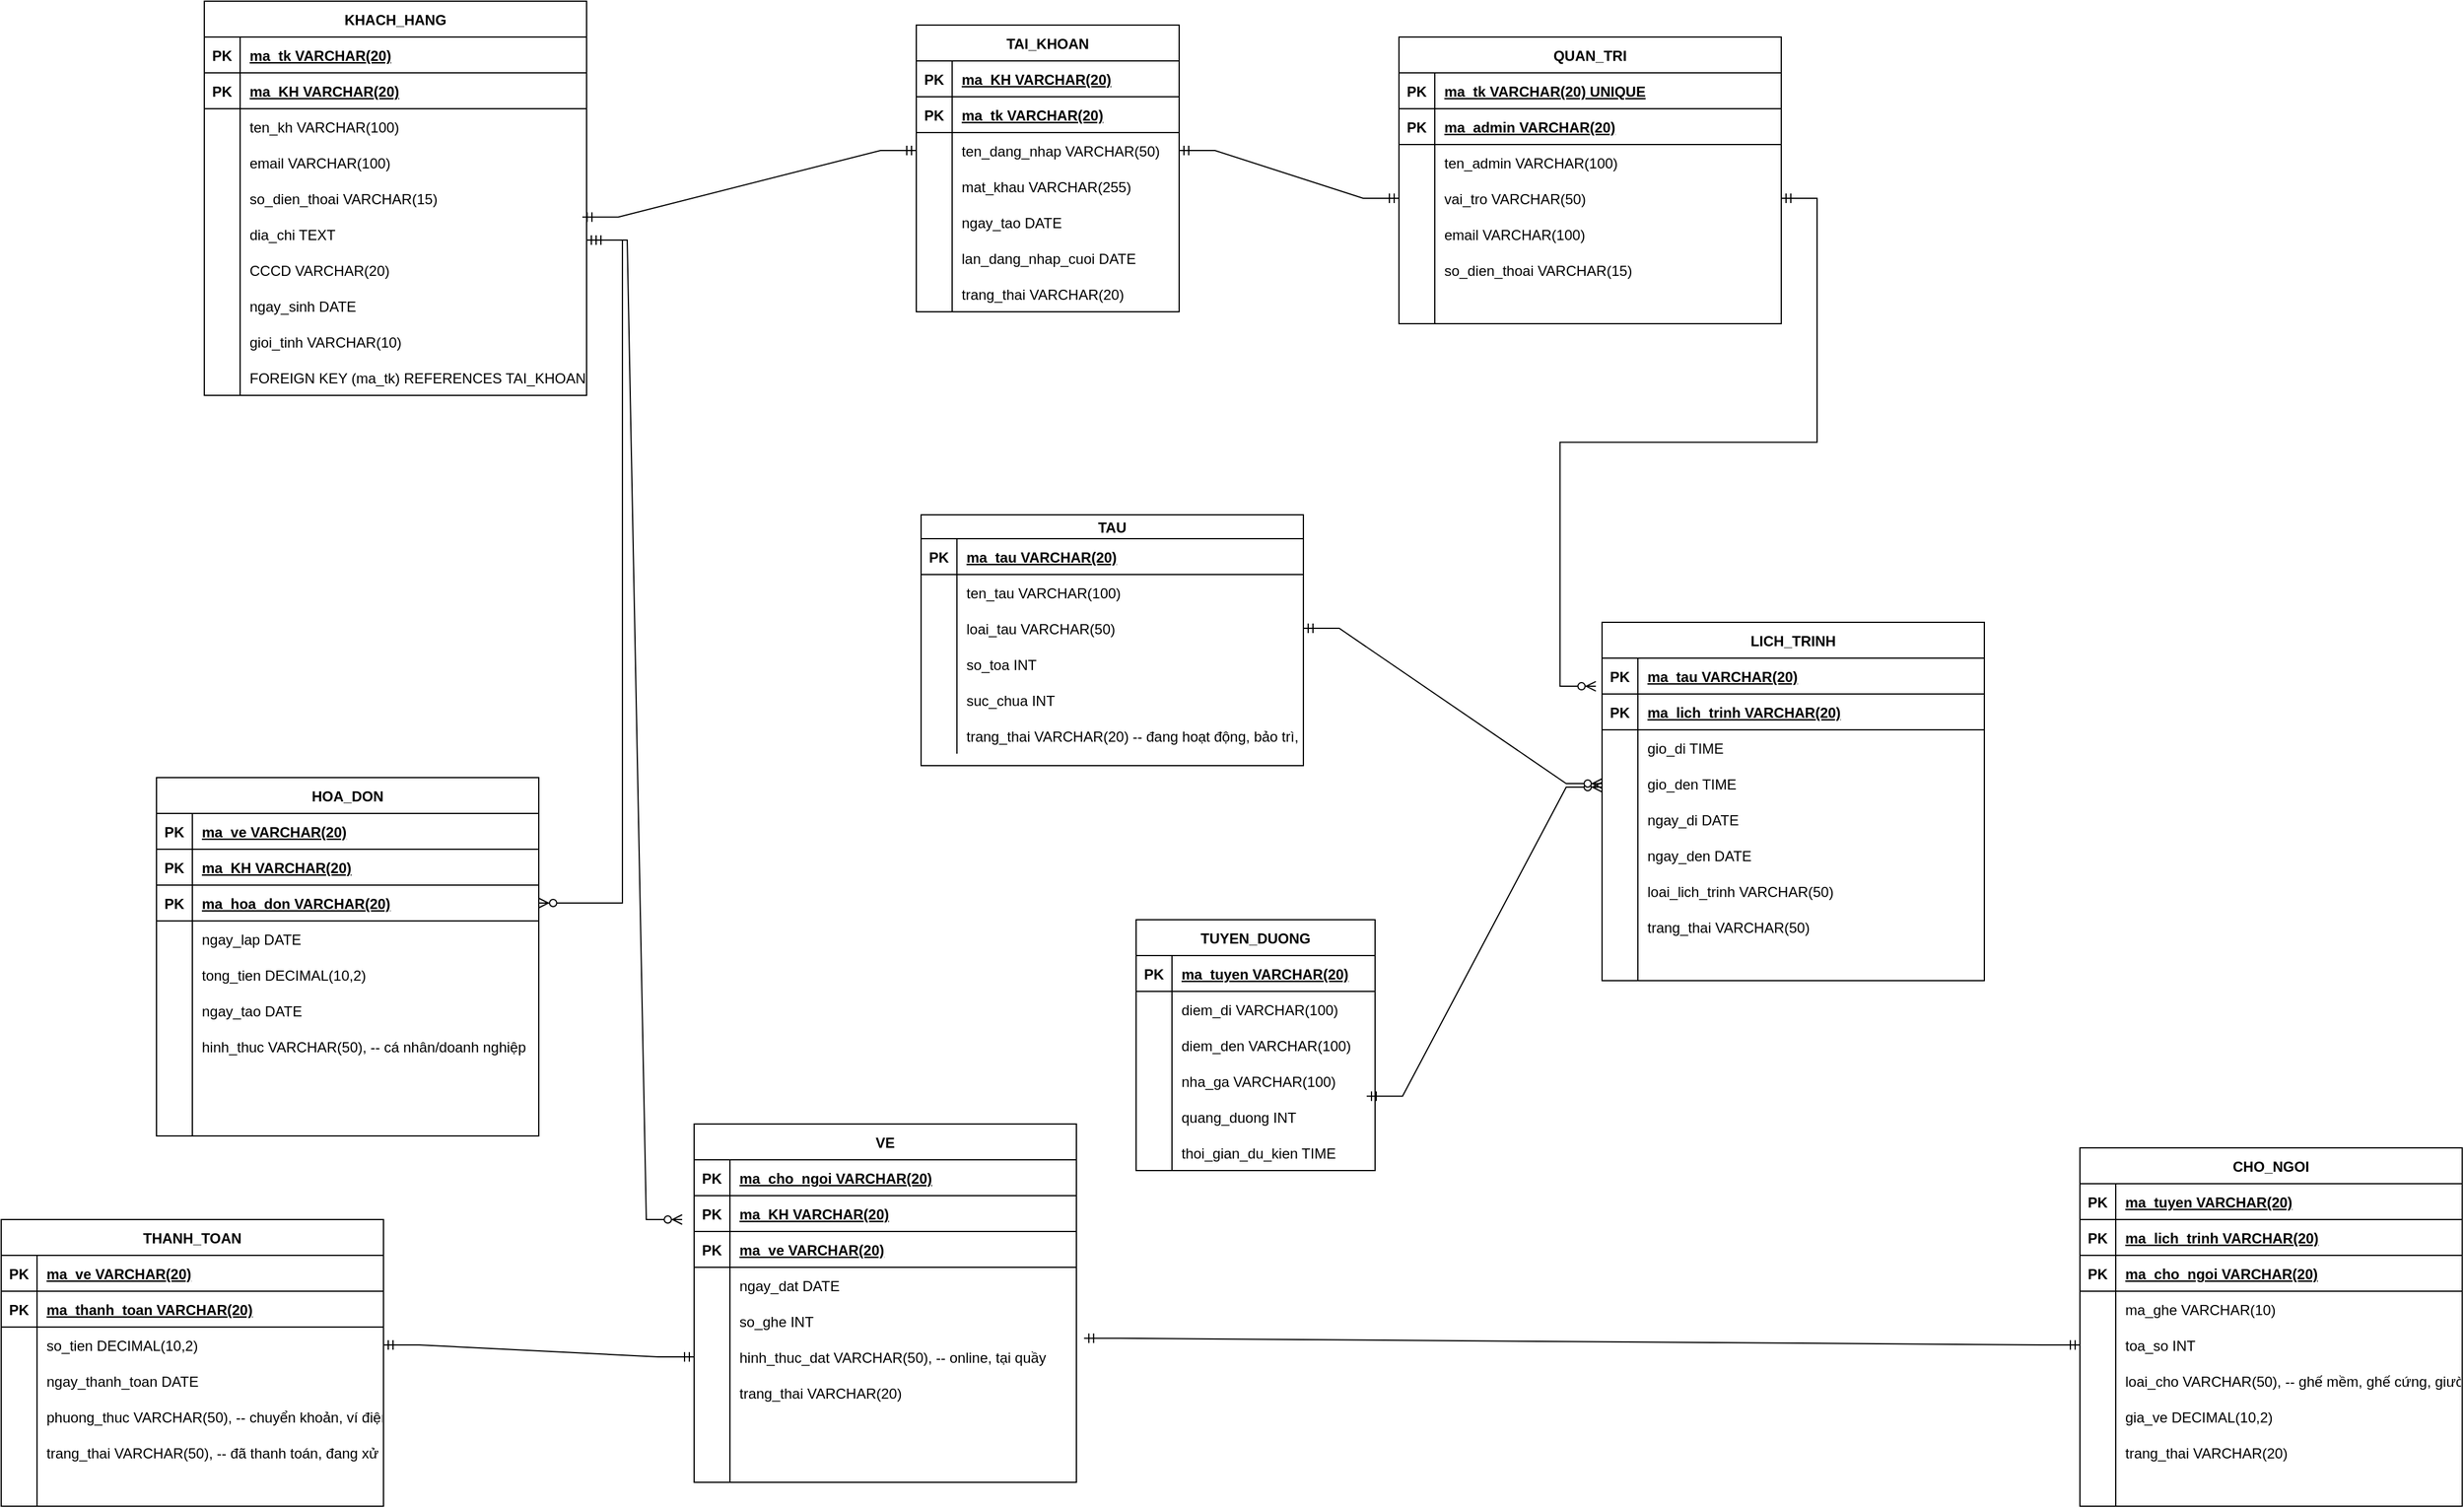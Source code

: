 <mxfile version="27.1.4">
  <diagram name="Page-1" id="xzjx5wSg-AZEsQYqVM_b">
    <mxGraphModel dx="4797" dy="1171" grid="1" gridSize="10" guides="1" tooltips="1" connect="1" arrows="1" fold="1" page="1" pageScale="1" pageWidth="827" pageHeight="1169" math="0" shadow="0">
      <root>
        <mxCell id="0" />
        <mxCell id="1" parent="0" />
        <mxCell id="MUFYOyjQDhL4ZXG3AiFs-296" value="TAI_KHOAN" style="shape=table;startSize=30;container=1;collapsible=1;childLayout=tableLayout;fixedRows=1;rowLines=0;fontStyle=1;align=center;resizeLast=1;" vertex="1" parent="1">
          <mxGeometry x="-1654" y="210" width="220" height="240" as="geometry" />
        </mxCell>
        <mxCell id="MUFYOyjQDhL4ZXG3AiFs-297" value="" style="shape=tableRow;horizontal=0;startSize=0;swimlaneHead=0;swimlaneBody=0;fillColor=none;collapsible=0;dropTarget=0;points=[[0,0.5],[1,0.5]];portConstraint=eastwest;strokeColor=inherit;top=0;left=0;right=0;bottom=1;" vertex="1" parent="MUFYOyjQDhL4ZXG3AiFs-296">
          <mxGeometry y="30" width="220" height="30" as="geometry" />
        </mxCell>
        <mxCell id="MUFYOyjQDhL4ZXG3AiFs-298" value="PK" style="shape=partialRectangle;overflow=hidden;connectable=0;fillColor=none;strokeColor=inherit;top=0;left=0;bottom=0;right=0;fontStyle=1;" vertex="1" parent="MUFYOyjQDhL4ZXG3AiFs-297">
          <mxGeometry width="30" height="30" as="geometry">
            <mxRectangle width="30" height="30" as="alternateBounds" />
          </mxGeometry>
        </mxCell>
        <mxCell id="MUFYOyjQDhL4ZXG3AiFs-299" value="ma_KH VARCHAR(20)" style="shape=partialRectangle;overflow=hidden;connectable=0;fillColor=none;align=left;strokeColor=inherit;top=0;left=0;bottom=0;right=0;spacingLeft=6;fontStyle=5;" vertex="1" parent="MUFYOyjQDhL4ZXG3AiFs-297">
          <mxGeometry x="30" width="190" height="30" as="geometry">
            <mxRectangle width="190" height="30" as="alternateBounds" />
          </mxGeometry>
        </mxCell>
        <mxCell id="MUFYOyjQDhL4ZXG3AiFs-300" value="" style="shape=tableRow;horizontal=0;startSize=0;swimlaneHead=0;swimlaneBody=0;fillColor=none;collapsible=0;dropTarget=0;points=[[0,0.5],[1,0.5]];portConstraint=eastwest;strokeColor=inherit;top=0;left=0;right=0;bottom=1;" vertex="1" parent="MUFYOyjQDhL4ZXG3AiFs-296">
          <mxGeometry y="60" width="220" height="30" as="geometry" />
        </mxCell>
        <mxCell id="MUFYOyjQDhL4ZXG3AiFs-301" value="PK" style="shape=partialRectangle;overflow=hidden;connectable=0;fillColor=none;strokeColor=inherit;top=0;left=0;bottom=0;right=0;fontStyle=1;" vertex="1" parent="MUFYOyjQDhL4ZXG3AiFs-300">
          <mxGeometry width="30" height="30" as="geometry">
            <mxRectangle width="30" height="30" as="alternateBounds" />
          </mxGeometry>
        </mxCell>
        <mxCell id="MUFYOyjQDhL4ZXG3AiFs-302" value="ma_tk VARCHAR(20) " style="shape=partialRectangle;overflow=hidden;connectable=0;fillColor=none;align=left;strokeColor=inherit;top=0;left=0;bottom=0;right=0;spacingLeft=6;fontStyle=5;" vertex="1" parent="MUFYOyjQDhL4ZXG3AiFs-300">
          <mxGeometry x="30" width="190" height="30" as="geometry">
            <mxRectangle width="190" height="30" as="alternateBounds" />
          </mxGeometry>
        </mxCell>
        <mxCell id="MUFYOyjQDhL4ZXG3AiFs-303" value="" style="shape=tableRow;horizontal=0;startSize=0;swimlaneHead=0;swimlaneBody=0;fillColor=none;collapsible=0;dropTarget=0;points=[[0,0.5],[1,0.5]];portConstraint=eastwest;strokeColor=inherit;top=0;left=0;right=0;bottom=0;" vertex="1" parent="MUFYOyjQDhL4ZXG3AiFs-296">
          <mxGeometry y="90" width="220" height="30" as="geometry" />
        </mxCell>
        <mxCell id="MUFYOyjQDhL4ZXG3AiFs-304" value="" style="shape=partialRectangle;overflow=hidden;connectable=0;fillColor=none;strokeColor=inherit;top=0;left=0;bottom=0;right=0;" vertex="1" parent="MUFYOyjQDhL4ZXG3AiFs-303">
          <mxGeometry width="30" height="30" as="geometry">
            <mxRectangle width="30" height="30" as="alternateBounds" />
          </mxGeometry>
        </mxCell>
        <mxCell id="MUFYOyjQDhL4ZXG3AiFs-305" value="ten_dang_nhap VARCHAR(50) " style="shape=partialRectangle;overflow=hidden;connectable=0;fillColor=none;align=left;strokeColor=inherit;top=0;left=0;bottom=0;right=0;spacingLeft=6;" vertex="1" parent="MUFYOyjQDhL4ZXG3AiFs-303">
          <mxGeometry x="30" width="190" height="30" as="geometry">
            <mxRectangle width="190" height="30" as="alternateBounds" />
          </mxGeometry>
        </mxCell>
        <mxCell id="MUFYOyjQDhL4ZXG3AiFs-306" value="" style="shape=tableRow;horizontal=0;startSize=0;swimlaneHead=0;swimlaneBody=0;fillColor=none;collapsible=0;dropTarget=0;points=[[0,0.5],[1,0.5]];portConstraint=eastwest;strokeColor=inherit;top=0;left=0;right=0;bottom=0;" vertex="1" parent="MUFYOyjQDhL4ZXG3AiFs-296">
          <mxGeometry y="120" width="220" height="30" as="geometry" />
        </mxCell>
        <mxCell id="MUFYOyjQDhL4ZXG3AiFs-307" value="" style="shape=partialRectangle;overflow=hidden;connectable=0;fillColor=none;strokeColor=inherit;top=0;left=0;bottom=0;right=0;" vertex="1" parent="MUFYOyjQDhL4ZXG3AiFs-306">
          <mxGeometry width="30" height="30" as="geometry">
            <mxRectangle width="30" height="30" as="alternateBounds" />
          </mxGeometry>
        </mxCell>
        <mxCell id="MUFYOyjQDhL4ZXG3AiFs-308" value="mat_khau VARCHAR(255)" style="shape=partialRectangle;overflow=hidden;connectable=0;fillColor=none;align=left;strokeColor=inherit;top=0;left=0;bottom=0;right=0;spacingLeft=6;" vertex="1" parent="MUFYOyjQDhL4ZXG3AiFs-306">
          <mxGeometry x="30" width="190" height="30" as="geometry">
            <mxRectangle width="190" height="30" as="alternateBounds" />
          </mxGeometry>
        </mxCell>
        <mxCell id="MUFYOyjQDhL4ZXG3AiFs-309" value="" style="shape=tableRow;horizontal=0;startSize=0;swimlaneHead=0;swimlaneBody=0;fillColor=none;collapsible=0;dropTarget=0;points=[[0,0.5],[1,0.5]];portConstraint=eastwest;strokeColor=inherit;top=0;left=0;right=0;bottom=0;" vertex="1" parent="MUFYOyjQDhL4ZXG3AiFs-296">
          <mxGeometry y="150" width="220" height="30" as="geometry" />
        </mxCell>
        <mxCell id="MUFYOyjQDhL4ZXG3AiFs-310" value="" style="shape=partialRectangle;overflow=hidden;connectable=0;fillColor=none;strokeColor=inherit;top=0;left=0;bottom=0;right=0;" vertex="1" parent="MUFYOyjQDhL4ZXG3AiFs-309">
          <mxGeometry width="30" height="30" as="geometry">
            <mxRectangle width="30" height="30" as="alternateBounds" />
          </mxGeometry>
        </mxCell>
        <mxCell id="MUFYOyjQDhL4ZXG3AiFs-311" value="ngay_tao DATE" style="shape=partialRectangle;overflow=hidden;connectable=0;fillColor=none;align=left;strokeColor=inherit;top=0;left=0;bottom=0;right=0;spacingLeft=6;" vertex="1" parent="MUFYOyjQDhL4ZXG3AiFs-309">
          <mxGeometry x="30" width="190" height="30" as="geometry">
            <mxRectangle width="190" height="30" as="alternateBounds" />
          </mxGeometry>
        </mxCell>
        <mxCell id="MUFYOyjQDhL4ZXG3AiFs-312" value="" style="shape=tableRow;horizontal=0;startSize=0;swimlaneHead=0;swimlaneBody=0;fillColor=none;collapsible=0;dropTarget=0;points=[[0,0.5],[1,0.5]];portConstraint=eastwest;strokeColor=inherit;top=0;left=0;right=0;bottom=0;" vertex="1" parent="MUFYOyjQDhL4ZXG3AiFs-296">
          <mxGeometry y="180" width="220" height="30" as="geometry" />
        </mxCell>
        <mxCell id="MUFYOyjQDhL4ZXG3AiFs-313" value="" style="shape=partialRectangle;overflow=hidden;connectable=0;fillColor=none;strokeColor=inherit;top=0;left=0;bottom=0;right=0;" vertex="1" parent="MUFYOyjQDhL4ZXG3AiFs-312">
          <mxGeometry width="30" height="30" as="geometry">
            <mxRectangle width="30" height="30" as="alternateBounds" />
          </mxGeometry>
        </mxCell>
        <mxCell id="MUFYOyjQDhL4ZXG3AiFs-314" value="lan_dang_nhap_cuoi DATE" style="shape=partialRectangle;overflow=hidden;connectable=0;fillColor=none;align=left;strokeColor=inherit;top=0;left=0;bottom=0;right=0;spacingLeft=6;" vertex="1" parent="MUFYOyjQDhL4ZXG3AiFs-312">
          <mxGeometry x="30" width="190" height="30" as="geometry">
            <mxRectangle width="190" height="30" as="alternateBounds" />
          </mxGeometry>
        </mxCell>
        <mxCell id="MUFYOyjQDhL4ZXG3AiFs-315" value="" style="shape=tableRow;horizontal=0;startSize=0;swimlaneHead=0;swimlaneBody=0;fillColor=none;collapsible=0;dropTarget=0;points=[[0,0.5],[1,0.5]];portConstraint=eastwest;strokeColor=inherit;top=0;left=0;right=0;bottom=0;" vertex="1" parent="MUFYOyjQDhL4ZXG3AiFs-296">
          <mxGeometry y="210" width="220" height="30" as="geometry" />
        </mxCell>
        <mxCell id="MUFYOyjQDhL4ZXG3AiFs-316" value="" style="shape=partialRectangle;overflow=hidden;connectable=0;fillColor=none;strokeColor=inherit;top=0;left=0;bottom=0;right=0;" vertex="1" parent="MUFYOyjQDhL4ZXG3AiFs-315">
          <mxGeometry width="30" height="30" as="geometry">
            <mxRectangle width="30" height="30" as="alternateBounds" />
          </mxGeometry>
        </mxCell>
        <mxCell id="MUFYOyjQDhL4ZXG3AiFs-317" value="trang_thai VARCHAR(20)" style="shape=partialRectangle;overflow=hidden;connectable=0;fillColor=none;align=left;strokeColor=inherit;top=0;left=0;bottom=0;right=0;spacingLeft=6;" vertex="1" parent="MUFYOyjQDhL4ZXG3AiFs-315">
          <mxGeometry x="30" width="190" height="30" as="geometry">
            <mxRectangle width="190" height="30" as="alternateBounds" />
          </mxGeometry>
        </mxCell>
        <mxCell id="MUFYOyjQDhL4ZXG3AiFs-318" value="KHACH_HANG" style="shape=table;startSize=30;container=1;collapsible=1;childLayout=tableLayout;fixedRows=1;rowLines=0;fontStyle=1;align=center;resizeLast=1;" vertex="1" parent="1">
          <mxGeometry x="-2250" y="190" width="320" height="330" as="geometry" />
        </mxCell>
        <mxCell id="MUFYOyjQDhL4ZXG3AiFs-319" value="" style="shape=tableRow;horizontal=0;startSize=0;swimlaneHead=0;swimlaneBody=0;fillColor=none;collapsible=0;dropTarget=0;points=[[0,0.5],[1,0.5]];portConstraint=eastwest;strokeColor=inherit;top=0;left=0;right=0;bottom=1;" vertex="1" parent="MUFYOyjQDhL4ZXG3AiFs-318">
          <mxGeometry y="30" width="320" height="30" as="geometry" />
        </mxCell>
        <mxCell id="MUFYOyjQDhL4ZXG3AiFs-320" value="PK" style="shape=partialRectangle;overflow=hidden;connectable=0;fillColor=none;strokeColor=inherit;top=0;left=0;bottom=0;right=0;fontStyle=1;" vertex="1" parent="MUFYOyjQDhL4ZXG3AiFs-319">
          <mxGeometry width="30" height="30" as="geometry">
            <mxRectangle width="30" height="30" as="alternateBounds" />
          </mxGeometry>
        </mxCell>
        <mxCell id="MUFYOyjQDhL4ZXG3AiFs-321" value="ma_tk VARCHAR(20) " style="shape=partialRectangle;overflow=hidden;connectable=0;fillColor=none;align=left;strokeColor=inherit;top=0;left=0;bottom=0;right=0;spacingLeft=6;fontStyle=5;" vertex="1" parent="MUFYOyjQDhL4ZXG3AiFs-319">
          <mxGeometry x="30" width="290" height="30" as="geometry">
            <mxRectangle width="290" height="30" as="alternateBounds" />
          </mxGeometry>
        </mxCell>
        <mxCell id="MUFYOyjQDhL4ZXG3AiFs-322" value="" style="shape=tableRow;horizontal=0;startSize=0;swimlaneHead=0;swimlaneBody=0;fillColor=none;collapsible=0;dropTarget=0;points=[[0,0.5],[1,0.5]];portConstraint=eastwest;strokeColor=inherit;top=0;left=0;right=0;bottom=1;" vertex="1" parent="MUFYOyjQDhL4ZXG3AiFs-318">
          <mxGeometry y="60" width="320" height="30" as="geometry" />
        </mxCell>
        <mxCell id="MUFYOyjQDhL4ZXG3AiFs-323" value="PK" style="shape=partialRectangle;overflow=hidden;connectable=0;fillColor=none;strokeColor=inherit;top=0;left=0;bottom=0;right=0;fontStyle=1;" vertex="1" parent="MUFYOyjQDhL4ZXG3AiFs-322">
          <mxGeometry width="30" height="30" as="geometry">
            <mxRectangle width="30" height="30" as="alternateBounds" />
          </mxGeometry>
        </mxCell>
        <mxCell id="MUFYOyjQDhL4ZXG3AiFs-324" value="ma_KH VARCHAR(20) " style="shape=partialRectangle;overflow=hidden;connectable=0;fillColor=none;align=left;strokeColor=inherit;top=0;left=0;bottom=0;right=0;spacingLeft=6;fontStyle=5;" vertex="1" parent="MUFYOyjQDhL4ZXG3AiFs-322">
          <mxGeometry x="30" width="290" height="30" as="geometry">
            <mxRectangle width="290" height="30" as="alternateBounds" />
          </mxGeometry>
        </mxCell>
        <mxCell id="MUFYOyjQDhL4ZXG3AiFs-325" value="" style="shape=tableRow;horizontal=0;startSize=0;swimlaneHead=0;swimlaneBody=0;fillColor=none;collapsible=0;dropTarget=0;points=[[0,0.5],[1,0.5]];portConstraint=eastwest;strokeColor=inherit;top=0;left=0;right=0;bottom=0;" vertex="1" parent="MUFYOyjQDhL4ZXG3AiFs-318">
          <mxGeometry y="90" width="320" height="30" as="geometry" />
        </mxCell>
        <mxCell id="MUFYOyjQDhL4ZXG3AiFs-326" value="" style="shape=partialRectangle;overflow=hidden;connectable=0;fillColor=none;strokeColor=inherit;top=0;left=0;bottom=0;right=0;" vertex="1" parent="MUFYOyjQDhL4ZXG3AiFs-325">
          <mxGeometry width="30" height="30" as="geometry">
            <mxRectangle width="30" height="30" as="alternateBounds" />
          </mxGeometry>
        </mxCell>
        <mxCell id="MUFYOyjQDhL4ZXG3AiFs-327" value="ten_kh VARCHAR(100)" style="shape=partialRectangle;overflow=hidden;connectable=0;fillColor=none;align=left;strokeColor=inherit;top=0;left=0;bottom=0;right=0;spacingLeft=6;" vertex="1" parent="MUFYOyjQDhL4ZXG3AiFs-325">
          <mxGeometry x="30" width="290" height="30" as="geometry">
            <mxRectangle width="290" height="30" as="alternateBounds" />
          </mxGeometry>
        </mxCell>
        <mxCell id="MUFYOyjQDhL4ZXG3AiFs-328" value="" style="shape=tableRow;horizontal=0;startSize=0;swimlaneHead=0;swimlaneBody=0;fillColor=none;collapsible=0;dropTarget=0;points=[[0,0.5],[1,0.5]];portConstraint=eastwest;strokeColor=inherit;top=0;left=0;right=0;bottom=0;" vertex="1" parent="MUFYOyjQDhL4ZXG3AiFs-318">
          <mxGeometry y="120" width="320" height="30" as="geometry" />
        </mxCell>
        <mxCell id="MUFYOyjQDhL4ZXG3AiFs-329" value="" style="shape=partialRectangle;overflow=hidden;connectable=0;fillColor=none;strokeColor=inherit;top=0;left=0;bottom=0;right=0;" vertex="1" parent="MUFYOyjQDhL4ZXG3AiFs-328">
          <mxGeometry width="30" height="30" as="geometry">
            <mxRectangle width="30" height="30" as="alternateBounds" />
          </mxGeometry>
        </mxCell>
        <mxCell id="MUFYOyjQDhL4ZXG3AiFs-330" value="email VARCHAR(100)" style="shape=partialRectangle;overflow=hidden;connectable=0;fillColor=none;align=left;strokeColor=inherit;top=0;left=0;bottom=0;right=0;spacingLeft=6;" vertex="1" parent="MUFYOyjQDhL4ZXG3AiFs-328">
          <mxGeometry x="30" width="290" height="30" as="geometry">
            <mxRectangle width="290" height="30" as="alternateBounds" />
          </mxGeometry>
        </mxCell>
        <mxCell id="MUFYOyjQDhL4ZXG3AiFs-331" value="" style="shape=tableRow;horizontal=0;startSize=0;swimlaneHead=0;swimlaneBody=0;fillColor=none;collapsible=0;dropTarget=0;points=[[0,0.5],[1,0.5]];portConstraint=eastwest;strokeColor=inherit;top=0;left=0;right=0;bottom=0;" vertex="1" parent="MUFYOyjQDhL4ZXG3AiFs-318">
          <mxGeometry y="150" width="320" height="30" as="geometry" />
        </mxCell>
        <mxCell id="MUFYOyjQDhL4ZXG3AiFs-332" value="" style="shape=partialRectangle;overflow=hidden;connectable=0;fillColor=none;strokeColor=inherit;top=0;left=0;bottom=0;right=0;" vertex="1" parent="MUFYOyjQDhL4ZXG3AiFs-331">
          <mxGeometry width="30" height="30" as="geometry">
            <mxRectangle width="30" height="30" as="alternateBounds" />
          </mxGeometry>
        </mxCell>
        <mxCell id="MUFYOyjQDhL4ZXG3AiFs-333" value="so_dien_thoai VARCHAR(15)" style="shape=partialRectangle;overflow=hidden;connectable=0;fillColor=none;align=left;strokeColor=inherit;top=0;left=0;bottom=0;right=0;spacingLeft=6;" vertex="1" parent="MUFYOyjQDhL4ZXG3AiFs-331">
          <mxGeometry x="30" width="290" height="30" as="geometry">
            <mxRectangle width="290" height="30" as="alternateBounds" />
          </mxGeometry>
        </mxCell>
        <mxCell id="MUFYOyjQDhL4ZXG3AiFs-334" value="" style="shape=tableRow;horizontal=0;startSize=0;swimlaneHead=0;swimlaneBody=0;fillColor=none;collapsible=0;dropTarget=0;points=[[0,0.5],[1,0.5]];portConstraint=eastwest;strokeColor=inherit;top=0;left=0;right=0;bottom=0;" vertex="1" parent="MUFYOyjQDhL4ZXG3AiFs-318">
          <mxGeometry y="180" width="320" height="30" as="geometry" />
        </mxCell>
        <mxCell id="MUFYOyjQDhL4ZXG3AiFs-335" value="" style="shape=partialRectangle;overflow=hidden;connectable=0;fillColor=none;strokeColor=inherit;top=0;left=0;bottom=0;right=0;" vertex="1" parent="MUFYOyjQDhL4ZXG3AiFs-334">
          <mxGeometry width="30" height="30" as="geometry">
            <mxRectangle width="30" height="30" as="alternateBounds" />
          </mxGeometry>
        </mxCell>
        <mxCell id="MUFYOyjQDhL4ZXG3AiFs-336" value="dia_chi TEXT" style="shape=partialRectangle;overflow=hidden;connectable=0;fillColor=none;align=left;strokeColor=inherit;top=0;left=0;bottom=0;right=0;spacingLeft=6;" vertex="1" parent="MUFYOyjQDhL4ZXG3AiFs-334">
          <mxGeometry x="30" width="290" height="30" as="geometry">
            <mxRectangle width="290" height="30" as="alternateBounds" />
          </mxGeometry>
        </mxCell>
        <mxCell id="MUFYOyjQDhL4ZXG3AiFs-337" value="" style="shape=tableRow;horizontal=0;startSize=0;swimlaneHead=0;swimlaneBody=0;fillColor=none;collapsible=0;dropTarget=0;points=[[0,0.5],[1,0.5]];portConstraint=eastwest;strokeColor=inherit;top=0;left=0;right=0;bottom=0;" vertex="1" parent="MUFYOyjQDhL4ZXG3AiFs-318">
          <mxGeometry y="210" width="320" height="30" as="geometry" />
        </mxCell>
        <mxCell id="MUFYOyjQDhL4ZXG3AiFs-338" value="" style="shape=partialRectangle;overflow=hidden;connectable=0;fillColor=none;strokeColor=inherit;top=0;left=0;bottom=0;right=0;" vertex="1" parent="MUFYOyjQDhL4ZXG3AiFs-337">
          <mxGeometry width="30" height="30" as="geometry">
            <mxRectangle width="30" height="30" as="alternateBounds" />
          </mxGeometry>
        </mxCell>
        <mxCell id="MUFYOyjQDhL4ZXG3AiFs-339" value="CCCD VARCHAR(20)" style="shape=partialRectangle;overflow=hidden;connectable=0;fillColor=none;align=left;strokeColor=inherit;top=0;left=0;bottom=0;right=0;spacingLeft=6;" vertex="1" parent="MUFYOyjQDhL4ZXG3AiFs-337">
          <mxGeometry x="30" width="290" height="30" as="geometry">
            <mxRectangle width="290" height="30" as="alternateBounds" />
          </mxGeometry>
        </mxCell>
        <mxCell id="MUFYOyjQDhL4ZXG3AiFs-340" value="" style="shape=tableRow;horizontal=0;startSize=0;swimlaneHead=0;swimlaneBody=0;fillColor=none;collapsible=0;dropTarget=0;points=[[0,0.5],[1,0.5]];portConstraint=eastwest;strokeColor=inherit;top=0;left=0;right=0;bottom=0;" vertex="1" parent="MUFYOyjQDhL4ZXG3AiFs-318">
          <mxGeometry y="240" width="320" height="30" as="geometry" />
        </mxCell>
        <mxCell id="MUFYOyjQDhL4ZXG3AiFs-341" value="" style="shape=partialRectangle;overflow=hidden;connectable=0;fillColor=none;strokeColor=inherit;top=0;left=0;bottom=0;right=0;" vertex="1" parent="MUFYOyjQDhL4ZXG3AiFs-340">
          <mxGeometry width="30" height="30" as="geometry">
            <mxRectangle width="30" height="30" as="alternateBounds" />
          </mxGeometry>
        </mxCell>
        <mxCell id="MUFYOyjQDhL4ZXG3AiFs-342" value="ngay_sinh DATE" style="shape=partialRectangle;overflow=hidden;connectable=0;fillColor=none;align=left;strokeColor=inherit;top=0;left=0;bottom=0;right=0;spacingLeft=6;" vertex="1" parent="MUFYOyjQDhL4ZXG3AiFs-340">
          <mxGeometry x="30" width="290" height="30" as="geometry">
            <mxRectangle width="290" height="30" as="alternateBounds" />
          </mxGeometry>
        </mxCell>
        <mxCell id="MUFYOyjQDhL4ZXG3AiFs-343" value="" style="shape=tableRow;horizontal=0;startSize=0;swimlaneHead=0;swimlaneBody=0;fillColor=none;collapsible=0;dropTarget=0;points=[[0,0.5],[1,0.5]];portConstraint=eastwest;strokeColor=inherit;top=0;left=0;right=0;bottom=0;" vertex="1" parent="MUFYOyjQDhL4ZXG3AiFs-318">
          <mxGeometry y="270" width="320" height="30" as="geometry" />
        </mxCell>
        <mxCell id="MUFYOyjQDhL4ZXG3AiFs-344" value="" style="shape=partialRectangle;overflow=hidden;connectable=0;fillColor=none;strokeColor=inherit;top=0;left=0;bottom=0;right=0;" vertex="1" parent="MUFYOyjQDhL4ZXG3AiFs-343">
          <mxGeometry width="30" height="30" as="geometry">
            <mxRectangle width="30" height="30" as="alternateBounds" />
          </mxGeometry>
        </mxCell>
        <mxCell id="MUFYOyjQDhL4ZXG3AiFs-345" value="gioi_tinh VARCHAR(10)" style="shape=partialRectangle;overflow=hidden;connectable=0;fillColor=none;align=left;strokeColor=inherit;top=0;left=0;bottom=0;right=0;spacingLeft=6;" vertex="1" parent="MUFYOyjQDhL4ZXG3AiFs-343">
          <mxGeometry x="30" width="290" height="30" as="geometry">
            <mxRectangle width="290" height="30" as="alternateBounds" />
          </mxGeometry>
        </mxCell>
        <mxCell id="MUFYOyjQDhL4ZXG3AiFs-346" value="" style="shape=tableRow;horizontal=0;startSize=0;swimlaneHead=0;swimlaneBody=0;fillColor=none;collapsible=0;dropTarget=0;points=[[0,0.5],[1,0.5]];portConstraint=eastwest;strokeColor=inherit;top=0;left=0;right=0;bottom=0;" vertex="1" parent="MUFYOyjQDhL4ZXG3AiFs-318">
          <mxGeometry y="300" width="320" height="30" as="geometry" />
        </mxCell>
        <mxCell id="MUFYOyjQDhL4ZXG3AiFs-347" value="" style="shape=partialRectangle;overflow=hidden;connectable=0;fillColor=none;strokeColor=inherit;top=0;left=0;bottom=0;right=0;" vertex="1" parent="MUFYOyjQDhL4ZXG3AiFs-346">
          <mxGeometry width="30" height="30" as="geometry">
            <mxRectangle width="30" height="30" as="alternateBounds" />
          </mxGeometry>
        </mxCell>
        <mxCell id="MUFYOyjQDhL4ZXG3AiFs-348" value="FOREIGN KEY (ma_tk) REFERENCES TAI_KHOAN(ma_tk)" style="shape=partialRectangle;overflow=hidden;connectable=0;fillColor=none;align=left;strokeColor=inherit;top=0;left=0;bottom=0;right=0;spacingLeft=6;" vertex="1" parent="MUFYOyjQDhL4ZXG3AiFs-346">
          <mxGeometry x="30" width="290" height="30" as="geometry">
            <mxRectangle width="290" height="30" as="alternateBounds" />
          </mxGeometry>
        </mxCell>
        <mxCell id="MUFYOyjQDhL4ZXG3AiFs-349" value="TAU" style="shape=table;startSize=20;container=1;collapsible=1;childLayout=tableLayout;fixedRows=1;rowLines=0;fontStyle=1;align=center;resizeLast=1;" vertex="1" parent="1">
          <mxGeometry x="-1650" y="620" width="320" height="210" as="geometry" />
        </mxCell>
        <mxCell id="MUFYOyjQDhL4ZXG3AiFs-350" value="" style="shape=tableRow;horizontal=0;startSize=0;swimlaneHead=0;swimlaneBody=0;fillColor=none;collapsible=0;dropTarget=0;points=[[0,0.5],[1,0.5]];portConstraint=eastwest;strokeColor=inherit;top=0;left=0;right=0;bottom=1;" vertex="1" parent="MUFYOyjQDhL4ZXG3AiFs-349">
          <mxGeometry y="20" width="320" height="30" as="geometry" />
        </mxCell>
        <mxCell id="MUFYOyjQDhL4ZXG3AiFs-351" value="PK" style="shape=partialRectangle;overflow=hidden;connectable=0;fillColor=none;strokeColor=inherit;top=0;left=0;bottom=0;right=0;fontStyle=1;" vertex="1" parent="MUFYOyjQDhL4ZXG3AiFs-350">
          <mxGeometry width="30" height="30" as="geometry">
            <mxRectangle width="30" height="30" as="alternateBounds" />
          </mxGeometry>
        </mxCell>
        <mxCell id="MUFYOyjQDhL4ZXG3AiFs-352" value="ma_tau VARCHAR(20) " style="shape=partialRectangle;overflow=hidden;connectable=0;fillColor=none;align=left;strokeColor=inherit;top=0;left=0;bottom=0;right=0;spacingLeft=6;fontStyle=5;" vertex="1" parent="MUFYOyjQDhL4ZXG3AiFs-350">
          <mxGeometry x="30" width="290" height="30" as="geometry">
            <mxRectangle width="290" height="30" as="alternateBounds" />
          </mxGeometry>
        </mxCell>
        <mxCell id="MUFYOyjQDhL4ZXG3AiFs-353" value="" style="shape=tableRow;horizontal=0;startSize=0;swimlaneHead=0;swimlaneBody=0;fillColor=none;collapsible=0;dropTarget=0;points=[[0,0.5],[1,0.5]];portConstraint=eastwest;strokeColor=inherit;top=0;left=0;right=0;bottom=0;" vertex="1" parent="MUFYOyjQDhL4ZXG3AiFs-349">
          <mxGeometry y="50" width="320" height="30" as="geometry" />
        </mxCell>
        <mxCell id="MUFYOyjQDhL4ZXG3AiFs-354" value="" style="shape=partialRectangle;overflow=hidden;connectable=0;fillColor=none;strokeColor=inherit;top=0;left=0;bottom=0;right=0;" vertex="1" parent="MUFYOyjQDhL4ZXG3AiFs-353">
          <mxGeometry width="30" height="30" as="geometry">
            <mxRectangle width="30" height="30" as="alternateBounds" />
          </mxGeometry>
        </mxCell>
        <mxCell id="MUFYOyjQDhL4ZXG3AiFs-355" value="ten_tau VARCHAR(100)" style="shape=partialRectangle;overflow=hidden;connectable=0;fillColor=none;align=left;strokeColor=inherit;top=0;left=0;bottom=0;right=0;spacingLeft=6;" vertex="1" parent="MUFYOyjQDhL4ZXG3AiFs-353">
          <mxGeometry x="30" width="290" height="30" as="geometry">
            <mxRectangle width="290" height="30" as="alternateBounds" />
          </mxGeometry>
        </mxCell>
        <mxCell id="MUFYOyjQDhL4ZXG3AiFs-356" value="" style="shape=tableRow;horizontal=0;startSize=0;swimlaneHead=0;swimlaneBody=0;fillColor=none;collapsible=0;dropTarget=0;points=[[0,0.5],[1,0.5]];portConstraint=eastwest;strokeColor=inherit;top=0;left=0;right=0;bottom=0;" vertex="1" parent="MUFYOyjQDhL4ZXG3AiFs-349">
          <mxGeometry y="80" width="320" height="30" as="geometry" />
        </mxCell>
        <mxCell id="MUFYOyjQDhL4ZXG3AiFs-357" value="" style="shape=partialRectangle;overflow=hidden;connectable=0;fillColor=none;strokeColor=inherit;top=0;left=0;bottom=0;right=0;" vertex="1" parent="MUFYOyjQDhL4ZXG3AiFs-356">
          <mxGeometry width="30" height="30" as="geometry">
            <mxRectangle width="30" height="30" as="alternateBounds" />
          </mxGeometry>
        </mxCell>
        <mxCell id="MUFYOyjQDhL4ZXG3AiFs-358" value="loai_tau VARCHAR(50)" style="shape=partialRectangle;overflow=hidden;connectable=0;fillColor=none;align=left;strokeColor=inherit;top=0;left=0;bottom=0;right=0;spacingLeft=6;" vertex="1" parent="MUFYOyjQDhL4ZXG3AiFs-356">
          <mxGeometry x="30" width="290" height="30" as="geometry">
            <mxRectangle width="290" height="30" as="alternateBounds" />
          </mxGeometry>
        </mxCell>
        <mxCell id="MUFYOyjQDhL4ZXG3AiFs-359" value="" style="shape=tableRow;horizontal=0;startSize=0;swimlaneHead=0;swimlaneBody=0;fillColor=none;collapsible=0;dropTarget=0;points=[[0,0.5],[1,0.5]];portConstraint=eastwest;strokeColor=inherit;top=0;left=0;right=0;bottom=0;" vertex="1" parent="MUFYOyjQDhL4ZXG3AiFs-349">
          <mxGeometry y="110" width="320" height="30" as="geometry" />
        </mxCell>
        <mxCell id="MUFYOyjQDhL4ZXG3AiFs-360" value="" style="shape=partialRectangle;overflow=hidden;connectable=0;fillColor=none;strokeColor=inherit;top=0;left=0;bottom=0;right=0;" vertex="1" parent="MUFYOyjQDhL4ZXG3AiFs-359">
          <mxGeometry width="30" height="30" as="geometry">
            <mxRectangle width="30" height="30" as="alternateBounds" />
          </mxGeometry>
        </mxCell>
        <mxCell id="MUFYOyjQDhL4ZXG3AiFs-361" value="so_toa INT" style="shape=partialRectangle;overflow=hidden;connectable=0;fillColor=none;align=left;strokeColor=inherit;top=0;left=0;bottom=0;right=0;spacingLeft=6;" vertex="1" parent="MUFYOyjQDhL4ZXG3AiFs-359">
          <mxGeometry x="30" width="290" height="30" as="geometry">
            <mxRectangle width="290" height="30" as="alternateBounds" />
          </mxGeometry>
        </mxCell>
        <mxCell id="MUFYOyjQDhL4ZXG3AiFs-362" value="" style="shape=tableRow;horizontal=0;startSize=0;swimlaneHead=0;swimlaneBody=0;fillColor=none;collapsible=0;dropTarget=0;points=[[0,0.5],[1,0.5]];portConstraint=eastwest;strokeColor=inherit;top=0;left=0;right=0;bottom=0;" vertex="1" parent="MUFYOyjQDhL4ZXG3AiFs-349">
          <mxGeometry y="140" width="320" height="30" as="geometry" />
        </mxCell>
        <mxCell id="MUFYOyjQDhL4ZXG3AiFs-363" value="" style="shape=partialRectangle;overflow=hidden;connectable=0;fillColor=none;strokeColor=inherit;top=0;left=0;bottom=0;right=0;" vertex="1" parent="MUFYOyjQDhL4ZXG3AiFs-362">
          <mxGeometry width="30" height="30" as="geometry">
            <mxRectangle width="30" height="30" as="alternateBounds" />
          </mxGeometry>
        </mxCell>
        <mxCell id="MUFYOyjQDhL4ZXG3AiFs-364" value="suc_chua INT" style="shape=partialRectangle;overflow=hidden;connectable=0;fillColor=none;align=left;strokeColor=inherit;top=0;left=0;bottom=0;right=0;spacingLeft=6;" vertex="1" parent="MUFYOyjQDhL4ZXG3AiFs-362">
          <mxGeometry x="30" width="290" height="30" as="geometry">
            <mxRectangle width="290" height="30" as="alternateBounds" />
          </mxGeometry>
        </mxCell>
        <mxCell id="MUFYOyjQDhL4ZXG3AiFs-365" value="" style="shape=tableRow;horizontal=0;startSize=0;swimlaneHead=0;swimlaneBody=0;fillColor=none;collapsible=0;dropTarget=0;points=[[0,0.5],[1,0.5]];portConstraint=eastwest;strokeColor=inherit;top=0;left=0;right=0;bottom=0;" vertex="1" parent="MUFYOyjQDhL4ZXG3AiFs-349">
          <mxGeometry y="170" width="320" height="30" as="geometry" />
        </mxCell>
        <mxCell id="MUFYOyjQDhL4ZXG3AiFs-366" value="" style="shape=partialRectangle;overflow=hidden;connectable=0;fillColor=none;strokeColor=inherit;top=0;left=0;bottom=0;right=0;" vertex="1" parent="MUFYOyjQDhL4ZXG3AiFs-365">
          <mxGeometry width="30" height="30" as="geometry">
            <mxRectangle width="30" height="30" as="alternateBounds" />
          </mxGeometry>
        </mxCell>
        <mxCell id="MUFYOyjQDhL4ZXG3AiFs-367" value="trang_thai VARCHAR(20) -- đang hoạt động, bảo trì, ngưng hoạt động" style="shape=partialRectangle;overflow=hidden;connectable=0;fillColor=none;align=left;strokeColor=inherit;top=0;left=0;bottom=0;right=0;spacingLeft=6;" vertex="1" parent="MUFYOyjQDhL4ZXG3AiFs-365">
          <mxGeometry x="30" width="290" height="30" as="geometry">
            <mxRectangle width="290" height="30" as="alternateBounds" />
          </mxGeometry>
        </mxCell>
        <mxCell id="MUFYOyjQDhL4ZXG3AiFs-368" value="QUAN_TRI" style="shape=table;startSize=30;container=1;collapsible=1;childLayout=tableLayout;fixedRows=1;rowLines=0;fontStyle=1;align=center;resizeLast=1;" vertex="1" parent="1">
          <mxGeometry x="-1250" y="220" width="320" height="240" as="geometry" />
        </mxCell>
        <mxCell id="MUFYOyjQDhL4ZXG3AiFs-369" value="" style="shape=tableRow;horizontal=0;startSize=0;swimlaneHead=0;swimlaneBody=0;fillColor=none;collapsible=0;dropTarget=0;points=[[0,0.5],[1,0.5]];portConstraint=eastwest;strokeColor=inherit;top=0;left=0;right=0;bottom=1;" vertex="1" parent="MUFYOyjQDhL4ZXG3AiFs-368">
          <mxGeometry y="30" width="320" height="30" as="geometry" />
        </mxCell>
        <mxCell id="MUFYOyjQDhL4ZXG3AiFs-370" value="PK" style="shape=partialRectangle;overflow=hidden;connectable=0;fillColor=none;strokeColor=inherit;top=0;left=0;bottom=0;right=0;fontStyle=1;" vertex="1" parent="MUFYOyjQDhL4ZXG3AiFs-369">
          <mxGeometry width="30" height="30" as="geometry">
            <mxRectangle width="30" height="30" as="alternateBounds" />
          </mxGeometry>
        </mxCell>
        <mxCell id="MUFYOyjQDhL4ZXG3AiFs-371" value="ma_tk VARCHAR(20) UNIQUE" style="shape=partialRectangle;overflow=hidden;connectable=0;fillColor=none;align=left;strokeColor=inherit;top=0;left=0;bottom=0;right=0;spacingLeft=6;fontStyle=5;" vertex="1" parent="MUFYOyjQDhL4ZXG3AiFs-369">
          <mxGeometry x="30" width="290" height="30" as="geometry">
            <mxRectangle width="290" height="30" as="alternateBounds" />
          </mxGeometry>
        </mxCell>
        <mxCell id="MUFYOyjQDhL4ZXG3AiFs-372" value="" style="shape=tableRow;horizontal=0;startSize=0;swimlaneHead=0;swimlaneBody=0;fillColor=none;collapsible=0;dropTarget=0;points=[[0,0.5],[1,0.5]];portConstraint=eastwest;strokeColor=inherit;top=0;left=0;right=0;bottom=1;" vertex="1" parent="MUFYOyjQDhL4ZXG3AiFs-368">
          <mxGeometry y="60" width="320" height="30" as="geometry" />
        </mxCell>
        <mxCell id="MUFYOyjQDhL4ZXG3AiFs-373" value="PK" style="shape=partialRectangle;overflow=hidden;connectable=0;fillColor=none;strokeColor=inherit;top=0;left=0;bottom=0;right=0;fontStyle=1;" vertex="1" parent="MUFYOyjQDhL4ZXG3AiFs-372">
          <mxGeometry width="30" height="30" as="geometry">
            <mxRectangle width="30" height="30" as="alternateBounds" />
          </mxGeometry>
        </mxCell>
        <mxCell id="MUFYOyjQDhL4ZXG3AiFs-374" value="ma_admin VARCHAR(20) " style="shape=partialRectangle;overflow=hidden;connectable=0;fillColor=none;align=left;strokeColor=inherit;top=0;left=0;bottom=0;right=0;spacingLeft=6;fontStyle=5;" vertex="1" parent="MUFYOyjQDhL4ZXG3AiFs-372">
          <mxGeometry x="30" width="290" height="30" as="geometry">
            <mxRectangle width="290" height="30" as="alternateBounds" />
          </mxGeometry>
        </mxCell>
        <mxCell id="MUFYOyjQDhL4ZXG3AiFs-375" value="" style="shape=tableRow;horizontal=0;startSize=0;swimlaneHead=0;swimlaneBody=0;fillColor=none;collapsible=0;dropTarget=0;points=[[0,0.5],[1,0.5]];portConstraint=eastwest;strokeColor=inherit;top=0;left=0;right=0;bottom=0;" vertex="1" parent="MUFYOyjQDhL4ZXG3AiFs-368">
          <mxGeometry y="90" width="320" height="30" as="geometry" />
        </mxCell>
        <mxCell id="MUFYOyjQDhL4ZXG3AiFs-376" value="" style="shape=partialRectangle;overflow=hidden;connectable=0;fillColor=none;strokeColor=inherit;top=0;left=0;bottom=0;right=0;" vertex="1" parent="MUFYOyjQDhL4ZXG3AiFs-375">
          <mxGeometry width="30" height="30" as="geometry">
            <mxRectangle width="30" height="30" as="alternateBounds" />
          </mxGeometry>
        </mxCell>
        <mxCell id="MUFYOyjQDhL4ZXG3AiFs-377" value="ten_admin VARCHAR(100)" style="shape=partialRectangle;overflow=hidden;connectable=0;fillColor=none;align=left;strokeColor=inherit;top=0;left=0;bottom=0;right=0;spacingLeft=6;" vertex="1" parent="MUFYOyjQDhL4ZXG3AiFs-375">
          <mxGeometry x="30" width="290" height="30" as="geometry">
            <mxRectangle width="290" height="30" as="alternateBounds" />
          </mxGeometry>
        </mxCell>
        <mxCell id="MUFYOyjQDhL4ZXG3AiFs-378" value="" style="shape=tableRow;horizontal=0;startSize=0;swimlaneHead=0;swimlaneBody=0;fillColor=none;collapsible=0;dropTarget=0;points=[[0,0.5],[1,0.5]];portConstraint=eastwest;strokeColor=inherit;top=0;left=0;right=0;bottom=0;" vertex="1" parent="MUFYOyjQDhL4ZXG3AiFs-368">
          <mxGeometry y="120" width="320" height="30" as="geometry" />
        </mxCell>
        <mxCell id="MUFYOyjQDhL4ZXG3AiFs-379" value="" style="shape=partialRectangle;overflow=hidden;connectable=0;fillColor=none;strokeColor=inherit;top=0;left=0;bottom=0;right=0;" vertex="1" parent="MUFYOyjQDhL4ZXG3AiFs-378">
          <mxGeometry width="30" height="30" as="geometry">
            <mxRectangle width="30" height="30" as="alternateBounds" />
          </mxGeometry>
        </mxCell>
        <mxCell id="MUFYOyjQDhL4ZXG3AiFs-380" value="vai_tro VARCHAR(50)" style="shape=partialRectangle;overflow=hidden;connectable=0;fillColor=none;align=left;strokeColor=inherit;top=0;left=0;bottom=0;right=0;spacingLeft=6;" vertex="1" parent="MUFYOyjQDhL4ZXG3AiFs-378">
          <mxGeometry x="30" width="290" height="30" as="geometry">
            <mxRectangle width="290" height="30" as="alternateBounds" />
          </mxGeometry>
        </mxCell>
        <mxCell id="MUFYOyjQDhL4ZXG3AiFs-381" value="" style="shape=tableRow;horizontal=0;startSize=0;swimlaneHead=0;swimlaneBody=0;fillColor=none;collapsible=0;dropTarget=0;points=[[0,0.5],[1,0.5]];portConstraint=eastwest;strokeColor=inherit;top=0;left=0;right=0;bottom=0;" vertex="1" parent="MUFYOyjQDhL4ZXG3AiFs-368">
          <mxGeometry y="150" width="320" height="30" as="geometry" />
        </mxCell>
        <mxCell id="MUFYOyjQDhL4ZXG3AiFs-382" value="" style="shape=partialRectangle;overflow=hidden;connectable=0;fillColor=none;strokeColor=inherit;top=0;left=0;bottom=0;right=0;" vertex="1" parent="MUFYOyjQDhL4ZXG3AiFs-381">
          <mxGeometry width="30" height="30" as="geometry">
            <mxRectangle width="30" height="30" as="alternateBounds" />
          </mxGeometry>
        </mxCell>
        <mxCell id="MUFYOyjQDhL4ZXG3AiFs-383" value="email VARCHAR(100)" style="shape=partialRectangle;overflow=hidden;connectable=0;fillColor=none;align=left;strokeColor=inherit;top=0;left=0;bottom=0;right=0;spacingLeft=6;" vertex="1" parent="MUFYOyjQDhL4ZXG3AiFs-381">
          <mxGeometry x="30" width="290" height="30" as="geometry">
            <mxRectangle width="290" height="30" as="alternateBounds" />
          </mxGeometry>
        </mxCell>
        <mxCell id="MUFYOyjQDhL4ZXG3AiFs-384" value="" style="shape=tableRow;horizontal=0;startSize=0;swimlaneHead=0;swimlaneBody=0;fillColor=none;collapsible=0;dropTarget=0;points=[[0,0.5],[1,0.5]];portConstraint=eastwest;strokeColor=inherit;top=0;left=0;right=0;bottom=0;" vertex="1" parent="MUFYOyjQDhL4ZXG3AiFs-368">
          <mxGeometry y="180" width="320" height="30" as="geometry" />
        </mxCell>
        <mxCell id="MUFYOyjQDhL4ZXG3AiFs-385" value="" style="shape=partialRectangle;overflow=hidden;connectable=0;fillColor=none;strokeColor=inherit;top=0;left=0;bottom=0;right=0;" vertex="1" parent="MUFYOyjQDhL4ZXG3AiFs-384">
          <mxGeometry width="30" height="30" as="geometry">
            <mxRectangle width="30" height="30" as="alternateBounds" />
          </mxGeometry>
        </mxCell>
        <mxCell id="MUFYOyjQDhL4ZXG3AiFs-386" value="so_dien_thoai VARCHAR(15)" style="shape=partialRectangle;overflow=hidden;connectable=0;fillColor=none;align=left;strokeColor=inherit;top=0;left=0;bottom=0;right=0;spacingLeft=6;" vertex="1" parent="MUFYOyjQDhL4ZXG3AiFs-384">
          <mxGeometry x="30" width="290" height="30" as="geometry">
            <mxRectangle width="290" height="30" as="alternateBounds" />
          </mxGeometry>
        </mxCell>
        <mxCell id="MUFYOyjQDhL4ZXG3AiFs-387" value="" style="shape=tableRow;horizontal=0;startSize=0;swimlaneHead=0;swimlaneBody=0;fillColor=none;collapsible=0;dropTarget=0;points=[[0,0.5],[1,0.5]];portConstraint=eastwest;strokeColor=inherit;top=0;left=0;right=0;bottom=0;" vertex="1" parent="MUFYOyjQDhL4ZXG3AiFs-368">
          <mxGeometry y="210" width="320" height="30" as="geometry" />
        </mxCell>
        <mxCell id="MUFYOyjQDhL4ZXG3AiFs-388" value="" style="shape=partialRectangle;overflow=hidden;connectable=0;fillColor=none;strokeColor=inherit;top=0;left=0;bottom=0;right=0;" vertex="1" parent="MUFYOyjQDhL4ZXG3AiFs-387">
          <mxGeometry width="30" height="30" as="geometry">
            <mxRectangle width="30" height="30" as="alternateBounds" />
          </mxGeometry>
        </mxCell>
        <mxCell id="MUFYOyjQDhL4ZXG3AiFs-389" value="" style="shape=partialRectangle;overflow=hidden;connectable=0;fillColor=none;align=left;strokeColor=inherit;top=0;left=0;bottom=0;right=0;spacingLeft=6;" vertex="1" parent="MUFYOyjQDhL4ZXG3AiFs-387">
          <mxGeometry x="30" width="290" height="30" as="geometry">
            <mxRectangle width="290" height="30" as="alternateBounds" />
          </mxGeometry>
        </mxCell>
        <mxCell id="MUFYOyjQDhL4ZXG3AiFs-390" value="TUYEN_DUONG" style="shape=table;startSize=30;container=1;collapsible=1;childLayout=tableLayout;fixedRows=1;rowLines=0;fontStyle=1;align=center;resizeLast=1;" vertex="1" parent="1">
          <mxGeometry x="-1470" y="959" width="200" height="210" as="geometry" />
        </mxCell>
        <mxCell id="MUFYOyjQDhL4ZXG3AiFs-391" value="" style="shape=tableRow;horizontal=0;startSize=0;swimlaneHead=0;swimlaneBody=0;fillColor=none;collapsible=0;dropTarget=0;points=[[0,0.5],[1,0.5]];portConstraint=eastwest;strokeColor=inherit;top=0;left=0;right=0;bottom=1;" vertex="1" parent="MUFYOyjQDhL4ZXG3AiFs-390">
          <mxGeometry y="30" width="200" height="30" as="geometry" />
        </mxCell>
        <mxCell id="MUFYOyjQDhL4ZXG3AiFs-392" value="PK" style="shape=partialRectangle;overflow=hidden;connectable=0;fillColor=none;strokeColor=inherit;top=0;left=0;bottom=0;right=0;fontStyle=1;" vertex="1" parent="MUFYOyjQDhL4ZXG3AiFs-391">
          <mxGeometry width="30" height="30" as="geometry">
            <mxRectangle width="30" height="30" as="alternateBounds" />
          </mxGeometry>
        </mxCell>
        <mxCell id="MUFYOyjQDhL4ZXG3AiFs-393" value="ma_tuyen VARCHAR(20) " style="shape=partialRectangle;overflow=hidden;connectable=0;fillColor=none;align=left;strokeColor=inherit;top=0;left=0;bottom=0;right=0;spacingLeft=6;fontStyle=5;" vertex="1" parent="MUFYOyjQDhL4ZXG3AiFs-391">
          <mxGeometry x="30" width="170" height="30" as="geometry">
            <mxRectangle width="170" height="30" as="alternateBounds" />
          </mxGeometry>
        </mxCell>
        <mxCell id="MUFYOyjQDhL4ZXG3AiFs-394" value="" style="shape=tableRow;horizontal=0;startSize=0;swimlaneHead=0;swimlaneBody=0;fillColor=none;collapsible=0;dropTarget=0;points=[[0,0.5],[1,0.5]];portConstraint=eastwest;strokeColor=inherit;top=0;left=0;right=0;bottom=0;" vertex="1" parent="MUFYOyjQDhL4ZXG3AiFs-390">
          <mxGeometry y="60" width="200" height="30" as="geometry" />
        </mxCell>
        <mxCell id="MUFYOyjQDhL4ZXG3AiFs-395" value="" style="shape=partialRectangle;overflow=hidden;connectable=0;fillColor=none;strokeColor=inherit;top=0;left=0;bottom=0;right=0;" vertex="1" parent="MUFYOyjQDhL4ZXG3AiFs-394">
          <mxGeometry width="30" height="30" as="geometry">
            <mxRectangle width="30" height="30" as="alternateBounds" />
          </mxGeometry>
        </mxCell>
        <mxCell id="MUFYOyjQDhL4ZXG3AiFs-396" value="diem_di VARCHAR(100)" style="shape=partialRectangle;overflow=hidden;connectable=0;fillColor=none;align=left;strokeColor=inherit;top=0;left=0;bottom=0;right=0;spacingLeft=6;" vertex="1" parent="MUFYOyjQDhL4ZXG3AiFs-394">
          <mxGeometry x="30" width="170" height="30" as="geometry">
            <mxRectangle width="170" height="30" as="alternateBounds" />
          </mxGeometry>
        </mxCell>
        <mxCell id="MUFYOyjQDhL4ZXG3AiFs-397" value="" style="shape=tableRow;horizontal=0;startSize=0;swimlaneHead=0;swimlaneBody=0;fillColor=none;collapsible=0;dropTarget=0;points=[[0,0.5],[1,0.5]];portConstraint=eastwest;strokeColor=inherit;top=0;left=0;right=0;bottom=0;" vertex="1" parent="MUFYOyjQDhL4ZXG3AiFs-390">
          <mxGeometry y="90" width="200" height="30" as="geometry" />
        </mxCell>
        <mxCell id="MUFYOyjQDhL4ZXG3AiFs-398" value="" style="shape=partialRectangle;overflow=hidden;connectable=0;fillColor=none;strokeColor=inherit;top=0;left=0;bottom=0;right=0;" vertex="1" parent="MUFYOyjQDhL4ZXG3AiFs-397">
          <mxGeometry width="30" height="30" as="geometry">
            <mxRectangle width="30" height="30" as="alternateBounds" />
          </mxGeometry>
        </mxCell>
        <mxCell id="MUFYOyjQDhL4ZXG3AiFs-399" value="diem_den VARCHAR(100)" style="shape=partialRectangle;overflow=hidden;connectable=0;fillColor=none;align=left;strokeColor=inherit;top=0;left=0;bottom=0;right=0;spacingLeft=6;" vertex="1" parent="MUFYOyjQDhL4ZXG3AiFs-397">
          <mxGeometry x="30" width="170" height="30" as="geometry">
            <mxRectangle width="170" height="30" as="alternateBounds" />
          </mxGeometry>
        </mxCell>
        <mxCell id="MUFYOyjQDhL4ZXG3AiFs-400" value="" style="shape=tableRow;horizontal=0;startSize=0;swimlaneHead=0;swimlaneBody=0;fillColor=none;collapsible=0;dropTarget=0;points=[[0,0.5],[1,0.5]];portConstraint=eastwest;strokeColor=inherit;top=0;left=0;right=0;bottom=0;" vertex="1" parent="MUFYOyjQDhL4ZXG3AiFs-390">
          <mxGeometry y="120" width="200" height="30" as="geometry" />
        </mxCell>
        <mxCell id="MUFYOyjQDhL4ZXG3AiFs-401" value="" style="shape=partialRectangle;overflow=hidden;connectable=0;fillColor=none;strokeColor=inherit;top=0;left=0;bottom=0;right=0;" vertex="1" parent="MUFYOyjQDhL4ZXG3AiFs-400">
          <mxGeometry width="30" height="30" as="geometry">
            <mxRectangle width="30" height="30" as="alternateBounds" />
          </mxGeometry>
        </mxCell>
        <mxCell id="MUFYOyjQDhL4ZXG3AiFs-402" value="nha_ga VARCHAR(100)" style="shape=partialRectangle;overflow=hidden;connectable=0;fillColor=none;align=left;strokeColor=inherit;top=0;left=0;bottom=0;right=0;spacingLeft=6;" vertex="1" parent="MUFYOyjQDhL4ZXG3AiFs-400">
          <mxGeometry x="30" width="170" height="30" as="geometry">
            <mxRectangle width="170" height="30" as="alternateBounds" />
          </mxGeometry>
        </mxCell>
        <mxCell id="MUFYOyjQDhL4ZXG3AiFs-403" value="" style="shape=tableRow;horizontal=0;startSize=0;swimlaneHead=0;swimlaneBody=0;fillColor=none;collapsible=0;dropTarget=0;points=[[0,0.5],[1,0.5]];portConstraint=eastwest;strokeColor=inherit;top=0;left=0;right=0;bottom=0;" vertex="1" parent="MUFYOyjQDhL4ZXG3AiFs-390">
          <mxGeometry y="150" width="200" height="30" as="geometry" />
        </mxCell>
        <mxCell id="MUFYOyjQDhL4ZXG3AiFs-404" value="" style="shape=partialRectangle;overflow=hidden;connectable=0;fillColor=none;strokeColor=inherit;top=0;left=0;bottom=0;right=0;" vertex="1" parent="MUFYOyjQDhL4ZXG3AiFs-403">
          <mxGeometry width="30" height="30" as="geometry">
            <mxRectangle width="30" height="30" as="alternateBounds" />
          </mxGeometry>
        </mxCell>
        <mxCell id="MUFYOyjQDhL4ZXG3AiFs-405" value="quang_duong INT" style="shape=partialRectangle;overflow=hidden;connectable=0;fillColor=none;align=left;strokeColor=inherit;top=0;left=0;bottom=0;right=0;spacingLeft=6;" vertex="1" parent="MUFYOyjQDhL4ZXG3AiFs-403">
          <mxGeometry x="30" width="170" height="30" as="geometry">
            <mxRectangle width="170" height="30" as="alternateBounds" />
          </mxGeometry>
        </mxCell>
        <mxCell id="MUFYOyjQDhL4ZXG3AiFs-406" value="" style="shape=tableRow;horizontal=0;startSize=0;swimlaneHead=0;swimlaneBody=0;fillColor=none;collapsible=0;dropTarget=0;points=[[0,0.5],[1,0.5]];portConstraint=eastwest;strokeColor=inherit;top=0;left=0;right=0;bottom=0;" vertex="1" parent="MUFYOyjQDhL4ZXG3AiFs-390">
          <mxGeometry y="180" width="200" height="30" as="geometry" />
        </mxCell>
        <mxCell id="MUFYOyjQDhL4ZXG3AiFs-407" value="" style="shape=partialRectangle;overflow=hidden;connectable=0;fillColor=none;strokeColor=inherit;top=0;left=0;bottom=0;right=0;" vertex="1" parent="MUFYOyjQDhL4ZXG3AiFs-406">
          <mxGeometry width="30" height="30" as="geometry">
            <mxRectangle width="30" height="30" as="alternateBounds" />
          </mxGeometry>
        </mxCell>
        <mxCell id="MUFYOyjQDhL4ZXG3AiFs-408" value="thoi_gian_du_kien TIME" style="shape=partialRectangle;overflow=hidden;connectable=0;fillColor=none;align=left;strokeColor=inherit;top=0;left=0;bottom=0;right=0;spacingLeft=6;" vertex="1" parent="MUFYOyjQDhL4ZXG3AiFs-406">
          <mxGeometry x="30" width="170" height="30" as="geometry">
            <mxRectangle width="170" height="30" as="alternateBounds" />
          </mxGeometry>
        </mxCell>
        <mxCell id="MUFYOyjQDhL4ZXG3AiFs-409" value="LICH_TRINH" style="shape=table;startSize=30;container=1;collapsible=1;childLayout=tableLayout;fixedRows=1;rowLines=0;fontStyle=1;align=center;resizeLast=1;" vertex="1" parent="1">
          <mxGeometry x="-1080" y="710" width="320" height="300" as="geometry" />
        </mxCell>
        <mxCell id="MUFYOyjQDhL4ZXG3AiFs-410" value="" style="shape=tableRow;horizontal=0;startSize=0;swimlaneHead=0;swimlaneBody=0;fillColor=none;collapsible=0;dropTarget=0;points=[[0,0.5],[1,0.5]];portConstraint=eastwest;strokeColor=inherit;top=0;left=0;right=0;bottom=1;" vertex="1" parent="MUFYOyjQDhL4ZXG3AiFs-409">
          <mxGeometry y="30" width="320" height="30" as="geometry" />
        </mxCell>
        <mxCell id="MUFYOyjQDhL4ZXG3AiFs-411" value="PK" style="shape=partialRectangle;overflow=hidden;connectable=0;fillColor=none;strokeColor=inherit;top=0;left=0;bottom=0;right=0;fontStyle=1;" vertex="1" parent="MUFYOyjQDhL4ZXG3AiFs-410">
          <mxGeometry width="30" height="30" as="geometry">
            <mxRectangle width="30" height="30" as="alternateBounds" />
          </mxGeometry>
        </mxCell>
        <mxCell id="MUFYOyjQDhL4ZXG3AiFs-412" value="ma_tau VARCHAR(20)" style="shape=partialRectangle;overflow=hidden;connectable=0;fillColor=none;align=left;strokeColor=inherit;top=0;left=0;bottom=0;right=0;spacingLeft=6;fontStyle=5;" vertex="1" parent="MUFYOyjQDhL4ZXG3AiFs-410">
          <mxGeometry x="30" width="290" height="30" as="geometry">
            <mxRectangle width="290" height="30" as="alternateBounds" />
          </mxGeometry>
        </mxCell>
        <mxCell id="MUFYOyjQDhL4ZXG3AiFs-413" value="" style="shape=tableRow;horizontal=0;startSize=0;swimlaneHead=0;swimlaneBody=0;fillColor=none;collapsible=0;dropTarget=0;points=[[0,0.5],[1,0.5]];portConstraint=eastwest;strokeColor=inherit;top=0;left=0;right=0;bottom=1;" vertex="1" parent="MUFYOyjQDhL4ZXG3AiFs-409">
          <mxGeometry y="60" width="320" height="30" as="geometry" />
        </mxCell>
        <mxCell id="MUFYOyjQDhL4ZXG3AiFs-414" value="PK" style="shape=partialRectangle;overflow=hidden;connectable=0;fillColor=none;strokeColor=inherit;top=0;left=0;bottom=0;right=0;fontStyle=1;" vertex="1" parent="MUFYOyjQDhL4ZXG3AiFs-413">
          <mxGeometry width="30" height="30" as="geometry">
            <mxRectangle width="30" height="30" as="alternateBounds" />
          </mxGeometry>
        </mxCell>
        <mxCell id="MUFYOyjQDhL4ZXG3AiFs-415" value="ma_lich_trinh VARCHAR(20) " style="shape=partialRectangle;overflow=hidden;connectable=0;fillColor=none;align=left;strokeColor=inherit;top=0;left=0;bottom=0;right=0;spacingLeft=6;fontStyle=5;" vertex="1" parent="MUFYOyjQDhL4ZXG3AiFs-413">
          <mxGeometry x="30" width="290" height="30" as="geometry">
            <mxRectangle width="290" height="30" as="alternateBounds" />
          </mxGeometry>
        </mxCell>
        <mxCell id="MUFYOyjQDhL4ZXG3AiFs-416" value="" style="shape=tableRow;horizontal=0;startSize=0;swimlaneHead=0;swimlaneBody=0;fillColor=none;collapsible=0;dropTarget=0;points=[[0,0.5],[1,0.5]];portConstraint=eastwest;strokeColor=inherit;top=0;left=0;right=0;bottom=0;" vertex="1" parent="MUFYOyjQDhL4ZXG3AiFs-409">
          <mxGeometry y="90" width="320" height="30" as="geometry" />
        </mxCell>
        <mxCell id="MUFYOyjQDhL4ZXG3AiFs-417" value="" style="shape=partialRectangle;overflow=hidden;connectable=0;fillColor=none;strokeColor=inherit;top=0;left=0;bottom=0;right=0;" vertex="1" parent="MUFYOyjQDhL4ZXG3AiFs-416">
          <mxGeometry width="30" height="30" as="geometry">
            <mxRectangle width="30" height="30" as="alternateBounds" />
          </mxGeometry>
        </mxCell>
        <mxCell id="MUFYOyjQDhL4ZXG3AiFs-418" value="gio_di TIME" style="shape=partialRectangle;overflow=hidden;connectable=0;fillColor=none;align=left;strokeColor=inherit;top=0;left=0;bottom=0;right=0;spacingLeft=6;" vertex="1" parent="MUFYOyjQDhL4ZXG3AiFs-416">
          <mxGeometry x="30" width="290" height="30" as="geometry">
            <mxRectangle width="290" height="30" as="alternateBounds" />
          </mxGeometry>
        </mxCell>
        <mxCell id="MUFYOyjQDhL4ZXG3AiFs-419" value="" style="shape=tableRow;horizontal=0;startSize=0;swimlaneHead=0;swimlaneBody=0;fillColor=none;collapsible=0;dropTarget=0;points=[[0,0.5],[1,0.5]];portConstraint=eastwest;strokeColor=inherit;top=0;left=0;right=0;bottom=0;" vertex="1" parent="MUFYOyjQDhL4ZXG3AiFs-409">
          <mxGeometry y="120" width="320" height="30" as="geometry" />
        </mxCell>
        <mxCell id="MUFYOyjQDhL4ZXG3AiFs-420" value="" style="shape=partialRectangle;overflow=hidden;connectable=0;fillColor=none;strokeColor=inherit;top=0;left=0;bottom=0;right=0;" vertex="1" parent="MUFYOyjQDhL4ZXG3AiFs-419">
          <mxGeometry width="30" height="30" as="geometry">
            <mxRectangle width="30" height="30" as="alternateBounds" />
          </mxGeometry>
        </mxCell>
        <mxCell id="MUFYOyjQDhL4ZXG3AiFs-421" value="gio_den TIME" style="shape=partialRectangle;overflow=hidden;connectable=0;fillColor=none;align=left;strokeColor=inherit;top=0;left=0;bottom=0;right=0;spacingLeft=6;" vertex="1" parent="MUFYOyjQDhL4ZXG3AiFs-419">
          <mxGeometry x="30" width="290" height="30" as="geometry">
            <mxRectangle width="290" height="30" as="alternateBounds" />
          </mxGeometry>
        </mxCell>
        <mxCell id="MUFYOyjQDhL4ZXG3AiFs-422" value="" style="shape=tableRow;horizontal=0;startSize=0;swimlaneHead=0;swimlaneBody=0;fillColor=none;collapsible=0;dropTarget=0;points=[[0,0.5],[1,0.5]];portConstraint=eastwest;strokeColor=inherit;top=0;left=0;right=0;bottom=0;" vertex="1" parent="MUFYOyjQDhL4ZXG3AiFs-409">
          <mxGeometry y="150" width="320" height="30" as="geometry" />
        </mxCell>
        <mxCell id="MUFYOyjQDhL4ZXG3AiFs-423" value="" style="shape=partialRectangle;overflow=hidden;connectable=0;fillColor=none;strokeColor=inherit;top=0;left=0;bottom=0;right=0;" vertex="1" parent="MUFYOyjQDhL4ZXG3AiFs-422">
          <mxGeometry width="30" height="30" as="geometry">
            <mxRectangle width="30" height="30" as="alternateBounds" />
          </mxGeometry>
        </mxCell>
        <mxCell id="MUFYOyjQDhL4ZXG3AiFs-424" value="ngay_di DATE" style="shape=partialRectangle;overflow=hidden;connectable=0;fillColor=none;align=left;strokeColor=inherit;top=0;left=0;bottom=0;right=0;spacingLeft=6;" vertex="1" parent="MUFYOyjQDhL4ZXG3AiFs-422">
          <mxGeometry x="30" width="290" height="30" as="geometry">
            <mxRectangle width="290" height="30" as="alternateBounds" />
          </mxGeometry>
        </mxCell>
        <mxCell id="MUFYOyjQDhL4ZXG3AiFs-425" value="" style="shape=tableRow;horizontal=0;startSize=0;swimlaneHead=0;swimlaneBody=0;fillColor=none;collapsible=0;dropTarget=0;points=[[0,0.5],[1,0.5]];portConstraint=eastwest;strokeColor=inherit;top=0;left=0;right=0;bottom=0;" vertex="1" parent="MUFYOyjQDhL4ZXG3AiFs-409">
          <mxGeometry y="180" width="320" height="30" as="geometry" />
        </mxCell>
        <mxCell id="MUFYOyjQDhL4ZXG3AiFs-426" value="" style="shape=partialRectangle;overflow=hidden;connectable=0;fillColor=none;strokeColor=inherit;top=0;left=0;bottom=0;right=0;" vertex="1" parent="MUFYOyjQDhL4ZXG3AiFs-425">
          <mxGeometry width="30" height="30" as="geometry">
            <mxRectangle width="30" height="30" as="alternateBounds" />
          </mxGeometry>
        </mxCell>
        <mxCell id="MUFYOyjQDhL4ZXG3AiFs-427" value="ngay_den DATE" style="shape=partialRectangle;overflow=hidden;connectable=0;fillColor=none;align=left;strokeColor=inherit;top=0;left=0;bottom=0;right=0;spacingLeft=6;" vertex="1" parent="MUFYOyjQDhL4ZXG3AiFs-425">
          <mxGeometry x="30" width="290" height="30" as="geometry">
            <mxRectangle width="290" height="30" as="alternateBounds" />
          </mxGeometry>
        </mxCell>
        <mxCell id="MUFYOyjQDhL4ZXG3AiFs-428" value="" style="shape=tableRow;horizontal=0;startSize=0;swimlaneHead=0;swimlaneBody=0;fillColor=none;collapsible=0;dropTarget=0;points=[[0,0.5],[1,0.5]];portConstraint=eastwest;strokeColor=inherit;top=0;left=0;right=0;bottom=0;" vertex="1" parent="MUFYOyjQDhL4ZXG3AiFs-409">
          <mxGeometry y="210" width="320" height="30" as="geometry" />
        </mxCell>
        <mxCell id="MUFYOyjQDhL4ZXG3AiFs-429" value="" style="shape=partialRectangle;overflow=hidden;connectable=0;fillColor=none;strokeColor=inherit;top=0;left=0;bottom=0;right=0;" vertex="1" parent="MUFYOyjQDhL4ZXG3AiFs-428">
          <mxGeometry width="30" height="30" as="geometry">
            <mxRectangle width="30" height="30" as="alternateBounds" />
          </mxGeometry>
        </mxCell>
        <mxCell id="MUFYOyjQDhL4ZXG3AiFs-430" value="loai_lich_trinh VARCHAR(50)" style="shape=partialRectangle;overflow=hidden;connectable=0;fillColor=none;align=left;strokeColor=inherit;top=0;left=0;bottom=0;right=0;spacingLeft=6;" vertex="1" parent="MUFYOyjQDhL4ZXG3AiFs-428">
          <mxGeometry x="30" width="290" height="30" as="geometry">
            <mxRectangle width="290" height="30" as="alternateBounds" />
          </mxGeometry>
        </mxCell>
        <mxCell id="MUFYOyjQDhL4ZXG3AiFs-431" value="" style="shape=tableRow;horizontal=0;startSize=0;swimlaneHead=0;swimlaneBody=0;fillColor=none;collapsible=0;dropTarget=0;points=[[0,0.5],[1,0.5]];portConstraint=eastwest;strokeColor=inherit;top=0;left=0;right=0;bottom=0;" vertex="1" parent="MUFYOyjQDhL4ZXG3AiFs-409">
          <mxGeometry y="240" width="320" height="30" as="geometry" />
        </mxCell>
        <mxCell id="MUFYOyjQDhL4ZXG3AiFs-432" value="" style="shape=partialRectangle;overflow=hidden;connectable=0;fillColor=none;strokeColor=inherit;top=0;left=0;bottom=0;right=0;" vertex="1" parent="MUFYOyjQDhL4ZXG3AiFs-431">
          <mxGeometry width="30" height="30" as="geometry">
            <mxRectangle width="30" height="30" as="alternateBounds" />
          </mxGeometry>
        </mxCell>
        <mxCell id="MUFYOyjQDhL4ZXG3AiFs-433" value="trang_thai VARCHAR(50)" style="shape=partialRectangle;overflow=hidden;connectable=0;fillColor=none;align=left;strokeColor=inherit;top=0;left=0;bottom=0;right=0;spacingLeft=6;" vertex="1" parent="MUFYOyjQDhL4ZXG3AiFs-431">
          <mxGeometry x="30" width="290" height="30" as="geometry">
            <mxRectangle width="290" height="30" as="alternateBounds" />
          </mxGeometry>
        </mxCell>
        <mxCell id="MUFYOyjQDhL4ZXG3AiFs-434" value="" style="shape=tableRow;horizontal=0;startSize=0;swimlaneHead=0;swimlaneBody=0;fillColor=none;collapsible=0;dropTarget=0;points=[[0,0.5],[1,0.5]];portConstraint=eastwest;strokeColor=inherit;top=0;left=0;right=0;bottom=0;" vertex="1" parent="MUFYOyjQDhL4ZXG3AiFs-409">
          <mxGeometry y="270" width="320" height="30" as="geometry" />
        </mxCell>
        <mxCell id="MUFYOyjQDhL4ZXG3AiFs-435" value="" style="shape=partialRectangle;overflow=hidden;connectable=0;fillColor=none;strokeColor=inherit;top=0;left=0;bottom=0;right=0;" vertex="1" parent="MUFYOyjQDhL4ZXG3AiFs-434">
          <mxGeometry width="30" height="30" as="geometry">
            <mxRectangle width="30" height="30" as="alternateBounds" />
          </mxGeometry>
        </mxCell>
        <mxCell id="MUFYOyjQDhL4ZXG3AiFs-436" value="" style="shape=partialRectangle;overflow=hidden;connectable=0;fillColor=none;align=left;strokeColor=inherit;top=0;left=0;bottom=0;right=0;spacingLeft=6;" vertex="1" parent="MUFYOyjQDhL4ZXG3AiFs-434">
          <mxGeometry x="30" width="290" height="30" as="geometry">
            <mxRectangle width="290" height="30" as="alternateBounds" />
          </mxGeometry>
        </mxCell>
        <mxCell id="MUFYOyjQDhL4ZXG3AiFs-437" value="CHO_NGOI" style="shape=table;startSize=30;container=1;collapsible=1;childLayout=tableLayout;fixedRows=1;rowLines=0;fontStyle=1;align=center;resizeLast=1;" vertex="1" parent="1">
          <mxGeometry x="-680" y="1150" width="320" height="300" as="geometry" />
        </mxCell>
        <mxCell id="MUFYOyjQDhL4ZXG3AiFs-438" value="" style="shape=tableRow;horizontal=0;startSize=0;swimlaneHead=0;swimlaneBody=0;fillColor=none;collapsible=0;dropTarget=0;points=[[0,0.5],[1,0.5]];portConstraint=eastwest;strokeColor=inherit;top=0;left=0;right=0;bottom=1;" vertex="1" parent="MUFYOyjQDhL4ZXG3AiFs-437">
          <mxGeometry y="30" width="320" height="30" as="geometry" />
        </mxCell>
        <mxCell id="MUFYOyjQDhL4ZXG3AiFs-439" value="PK" style="shape=partialRectangle;overflow=hidden;connectable=0;fillColor=none;strokeColor=inherit;top=0;left=0;bottom=0;right=0;fontStyle=1;" vertex="1" parent="MUFYOyjQDhL4ZXG3AiFs-438">
          <mxGeometry width="30" height="30" as="geometry">
            <mxRectangle width="30" height="30" as="alternateBounds" />
          </mxGeometry>
        </mxCell>
        <mxCell id="MUFYOyjQDhL4ZXG3AiFs-440" value="ma_tuyen VARCHAR(20)" style="shape=partialRectangle;overflow=hidden;connectable=0;fillColor=none;align=left;strokeColor=inherit;top=0;left=0;bottom=0;right=0;spacingLeft=6;fontStyle=5;" vertex="1" parent="MUFYOyjQDhL4ZXG3AiFs-438">
          <mxGeometry x="30" width="290" height="30" as="geometry">
            <mxRectangle width="290" height="30" as="alternateBounds" />
          </mxGeometry>
        </mxCell>
        <mxCell id="MUFYOyjQDhL4ZXG3AiFs-441" value="" style="shape=tableRow;horizontal=0;startSize=0;swimlaneHead=0;swimlaneBody=0;fillColor=none;collapsible=0;dropTarget=0;points=[[0,0.5],[1,0.5]];portConstraint=eastwest;strokeColor=inherit;top=0;left=0;right=0;bottom=1;" vertex="1" parent="MUFYOyjQDhL4ZXG3AiFs-437">
          <mxGeometry y="60" width="320" height="30" as="geometry" />
        </mxCell>
        <mxCell id="MUFYOyjQDhL4ZXG3AiFs-442" value="PK" style="shape=partialRectangle;overflow=hidden;connectable=0;fillColor=none;strokeColor=inherit;top=0;left=0;bottom=0;right=0;fontStyle=1;" vertex="1" parent="MUFYOyjQDhL4ZXG3AiFs-441">
          <mxGeometry width="30" height="30" as="geometry">
            <mxRectangle width="30" height="30" as="alternateBounds" />
          </mxGeometry>
        </mxCell>
        <mxCell id="MUFYOyjQDhL4ZXG3AiFs-443" value="ma_lich_trinh VARCHAR(20)" style="shape=partialRectangle;overflow=hidden;connectable=0;fillColor=none;align=left;strokeColor=inherit;top=0;left=0;bottom=0;right=0;spacingLeft=6;fontStyle=5;" vertex="1" parent="MUFYOyjQDhL4ZXG3AiFs-441">
          <mxGeometry x="30" width="290" height="30" as="geometry">
            <mxRectangle width="290" height="30" as="alternateBounds" />
          </mxGeometry>
        </mxCell>
        <mxCell id="MUFYOyjQDhL4ZXG3AiFs-444" value="" style="shape=tableRow;horizontal=0;startSize=0;swimlaneHead=0;swimlaneBody=0;fillColor=none;collapsible=0;dropTarget=0;points=[[0,0.5],[1,0.5]];portConstraint=eastwest;strokeColor=inherit;top=0;left=0;right=0;bottom=1;" vertex="1" parent="MUFYOyjQDhL4ZXG3AiFs-437">
          <mxGeometry y="90" width="320" height="30" as="geometry" />
        </mxCell>
        <mxCell id="MUFYOyjQDhL4ZXG3AiFs-445" value="PK" style="shape=partialRectangle;overflow=hidden;connectable=0;fillColor=none;strokeColor=inherit;top=0;left=0;bottom=0;right=0;fontStyle=1;" vertex="1" parent="MUFYOyjQDhL4ZXG3AiFs-444">
          <mxGeometry width="30" height="30" as="geometry">
            <mxRectangle width="30" height="30" as="alternateBounds" />
          </mxGeometry>
        </mxCell>
        <mxCell id="MUFYOyjQDhL4ZXG3AiFs-446" value="ma_cho_ngoi VARCHAR(20) " style="shape=partialRectangle;overflow=hidden;connectable=0;fillColor=none;align=left;strokeColor=inherit;top=0;left=0;bottom=0;right=0;spacingLeft=6;fontStyle=5;" vertex="1" parent="MUFYOyjQDhL4ZXG3AiFs-444">
          <mxGeometry x="30" width="290" height="30" as="geometry">
            <mxRectangle width="290" height="30" as="alternateBounds" />
          </mxGeometry>
        </mxCell>
        <mxCell id="MUFYOyjQDhL4ZXG3AiFs-447" value="" style="shape=tableRow;horizontal=0;startSize=0;swimlaneHead=0;swimlaneBody=0;fillColor=none;collapsible=0;dropTarget=0;points=[[0,0.5],[1,0.5]];portConstraint=eastwest;strokeColor=inherit;top=0;left=0;right=0;bottom=0;" vertex="1" parent="MUFYOyjQDhL4ZXG3AiFs-437">
          <mxGeometry y="120" width="320" height="30" as="geometry" />
        </mxCell>
        <mxCell id="MUFYOyjQDhL4ZXG3AiFs-448" value="" style="shape=partialRectangle;overflow=hidden;connectable=0;fillColor=none;strokeColor=inherit;top=0;left=0;bottom=0;right=0;" vertex="1" parent="MUFYOyjQDhL4ZXG3AiFs-447">
          <mxGeometry width="30" height="30" as="geometry">
            <mxRectangle width="30" height="30" as="alternateBounds" />
          </mxGeometry>
        </mxCell>
        <mxCell id="MUFYOyjQDhL4ZXG3AiFs-449" value="ma_ghe VARCHAR(10)" style="shape=partialRectangle;overflow=hidden;connectable=0;fillColor=none;align=left;strokeColor=inherit;top=0;left=0;bottom=0;right=0;spacingLeft=6;" vertex="1" parent="MUFYOyjQDhL4ZXG3AiFs-447">
          <mxGeometry x="30" width="290" height="30" as="geometry">
            <mxRectangle width="290" height="30" as="alternateBounds" />
          </mxGeometry>
        </mxCell>
        <mxCell id="MUFYOyjQDhL4ZXG3AiFs-450" value="" style="shape=tableRow;horizontal=0;startSize=0;swimlaneHead=0;swimlaneBody=0;fillColor=none;collapsible=0;dropTarget=0;points=[[0,0.5],[1,0.5]];portConstraint=eastwest;strokeColor=inherit;top=0;left=0;right=0;bottom=0;" vertex="1" parent="MUFYOyjQDhL4ZXG3AiFs-437">
          <mxGeometry y="150" width="320" height="30" as="geometry" />
        </mxCell>
        <mxCell id="MUFYOyjQDhL4ZXG3AiFs-451" value="" style="shape=partialRectangle;overflow=hidden;connectable=0;fillColor=none;strokeColor=inherit;top=0;left=0;bottom=0;right=0;" vertex="1" parent="MUFYOyjQDhL4ZXG3AiFs-450">
          <mxGeometry width="30" height="30" as="geometry">
            <mxRectangle width="30" height="30" as="alternateBounds" />
          </mxGeometry>
        </mxCell>
        <mxCell id="MUFYOyjQDhL4ZXG3AiFs-452" value="toa_so INT" style="shape=partialRectangle;overflow=hidden;connectable=0;fillColor=none;align=left;strokeColor=inherit;top=0;left=0;bottom=0;right=0;spacingLeft=6;" vertex="1" parent="MUFYOyjQDhL4ZXG3AiFs-450">
          <mxGeometry x="30" width="290" height="30" as="geometry">
            <mxRectangle width="290" height="30" as="alternateBounds" />
          </mxGeometry>
        </mxCell>
        <mxCell id="MUFYOyjQDhL4ZXG3AiFs-453" value="" style="shape=tableRow;horizontal=0;startSize=0;swimlaneHead=0;swimlaneBody=0;fillColor=none;collapsible=0;dropTarget=0;points=[[0,0.5],[1,0.5]];portConstraint=eastwest;strokeColor=inherit;top=0;left=0;right=0;bottom=0;" vertex="1" parent="MUFYOyjQDhL4ZXG3AiFs-437">
          <mxGeometry y="180" width="320" height="30" as="geometry" />
        </mxCell>
        <mxCell id="MUFYOyjQDhL4ZXG3AiFs-454" value="" style="shape=partialRectangle;overflow=hidden;connectable=0;fillColor=none;strokeColor=inherit;top=0;left=0;bottom=0;right=0;" vertex="1" parent="MUFYOyjQDhL4ZXG3AiFs-453">
          <mxGeometry width="30" height="30" as="geometry">
            <mxRectangle width="30" height="30" as="alternateBounds" />
          </mxGeometry>
        </mxCell>
        <mxCell id="MUFYOyjQDhL4ZXG3AiFs-455" value="loai_cho VARCHAR(50), -- ghế mềm, ghế cứng, giường nằm" style="shape=partialRectangle;overflow=hidden;connectable=0;fillColor=none;align=left;strokeColor=inherit;top=0;left=0;bottom=0;right=0;spacingLeft=6;" vertex="1" parent="MUFYOyjQDhL4ZXG3AiFs-453">
          <mxGeometry x="30" width="290" height="30" as="geometry">
            <mxRectangle width="290" height="30" as="alternateBounds" />
          </mxGeometry>
        </mxCell>
        <mxCell id="MUFYOyjQDhL4ZXG3AiFs-456" value="" style="shape=tableRow;horizontal=0;startSize=0;swimlaneHead=0;swimlaneBody=0;fillColor=none;collapsible=0;dropTarget=0;points=[[0,0.5],[1,0.5]];portConstraint=eastwest;strokeColor=inherit;top=0;left=0;right=0;bottom=0;" vertex="1" parent="MUFYOyjQDhL4ZXG3AiFs-437">
          <mxGeometry y="210" width="320" height="30" as="geometry" />
        </mxCell>
        <mxCell id="MUFYOyjQDhL4ZXG3AiFs-457" value="" style="shape=partialRectangle;overflow=hidden;connectable=0;fillColor=none;strokeColor=inherit;top=0;left=0;bottom=0;right=0;" vertex="1" parent="MUFYOyjQDhL4ZXG3AiFs-456">
          <mxGeometry width="30" height="30" as="geometry">
            <mxRectangle width="30" height="30" as="alternateBounds" />
          </mxGeometry>
        </mxCell>
        <mxCell id="MUFYOyjQDhL4ZXG3AiFs-458" value="gia_ve DECIMAL(10,2)" style="shape=partialRectangle;overflow=hidden;connectable=0;fillColor=none;align=left;strokeColor=inherit;top=0;left=0;bottom=0;right=0;spacingLeft=6;" vertex="1" parent="MUFYOyjQDhL4ZXG3AiFs-456">
          <mxGeometry x="30" width="290" height="30" as="geometry">
            <mxRectangle width="290" height="30" as="alternateBounds" />
          </mxGeometry>
        </mxCell>
        <mxCell id="MUFYOyjQDhL4ZXG3AiFs-459" value="" style="shape=tableRow;horizontal=0;startSize=0;swimlaneHead=0;swimlaneBody=0;fillColor=none;collapsible=0;dropTarget=0;points=[[0,0.5],[1,0.5]];portConstraint=eastwest;strokeColor=inherit;top=0;left=0;right=0;bottom=0;" vertex="1" parent="MUFYOyjQDhL4ZXG3AiFs-437">
          <mxGeometry y="240" width="320" height="30" as="geometry" />
        </mxCell>
        <mxCell id="MUFYOyjQDhL4ZXG3AiFs-460" value="" style="shape=partialRectangle;overflow=hidden;connectable=0;fillColor=none;strokeColor=inherit;top=0;left=0;bottom=0;right=0;" vertex="1" parent="MUFYOyjQDhL4ZXG3AiFs-459">
          <mxGeometry width="30" height="30" as="geometry">
            <mxRectangle width="30" height="30" as="alternateBounds" />
          </mxGeometry>
        </mxCell>
        <mxCell id="MUFYOyjQDhL4ZXG3AiFs-461" value="trang_thai VARCHAR(20)" style="shape=partialRectangle;overflow=hidden;connectable=0;fillColor=none;align=left;strokeColor=inherit;top=0;left=0;bottom=0;right=0;spacingLeft=6;" vertex="1" parent="MUFYOyjQDhL4ZXG3AiFs-459">
          <mxGeometry x="30" width="290" height="30" as="geometry">
            <mxRectangle width="290" height="30" as="alternateBounds" />
          </mxGeometry>
        </mxCell>
        <mxCell id="MUFYOyjQDhL4ZXG3AiFs-465" value="" style="shape=tableRow;horizontal=0;startSize=0;swimlaneHead=0;swimlaneBody=0;fillColor=none;collapsible=0;dropTarget=0;points=[[0,0.5],[1,0.5]];portConstraint=eastwest;strokeColor=inherit;top=0;left=0;right=0;bottom=0;" vertex="1" parent="MUFYOyjQDhL4ZXG3AiFs-437">
          <mxGeometry y="270" width="320" height="30" as="geometry" />
        </mxCell>
        <mxCell id="MUFYOyjQDhL4ZXG3AiFs-466" value="" style="shape=partialRectangle;overflow=hidden;connectable=0;fillColor=none;strokeColor=inherit;top=0;left=0;bottom=0;right=0;" vertex="1" parent="MUFYOyjQDhL4ZXG3AiFs-465">
          <mxGeometry width="30" height="30" as="geometry">
            <mxRectangle width="30" height="30" as="alternateBounds" />
          </mxGeometry>
        </mxCell>
        <mxCell id="MUFYOyjQDhL4ZXG3AiFs-467" value="" style="shape=partialRectangle;overflow=hidden;connectable=0;fillColor=none;align=left;strokeColor=inherit;top=0;left=0;bottom=0;right=0;spacingLeft=6;" vertex="1" parent="MUFYOyjQDhL4ZXG3AiFs-465">
          <mxGeometry x="30" width="290" height="30" as="geometry">
            <mxRectangle width="290" height="30" as="alternateBounds" />
          </mxGeometry>
        </mxCell>
        <mxCell id="MUFYOyjQDhL4ZXG3AiFs-468" value="VE" style="shape=table;startSize=30;container=1;collapsible=1;childLayout=tableLayout;fixedRows=1;rowLines=0;fontStyle=1;align=center;resizeLast=1;" vertex="1" parent="1">
          <mxGeometry x="-1840" y="1130" width="320" height="300" as="geometry" />
        </mxCell>
        <mxCell id="MUFYOyjQDhL4ZXG3AiFs-469" value="" style="shape=tableRow;horizontal=0;startSize=0;swimlaneHead=0;swimlaneBody=0;fillColor=none;collapsible=0;dropTarget=0;points=[[0,0.5],[1,0.5]];portConstraint=eastwest;strokeColor=inherit;top=0;left=0;right=0;bottom=1;" vertex="1" parent="MUFYOyjQDhL4ZXG3AiFs-468">
          <mxGeometry y="30" width="320" height="30" as="geometry" />
        </mxCell>
        <mxCell id="MUFYOyjQDhL4ZXG3AiFs-470" value="PK" style="shape=partialRectangle;overflow=hidden;connectable=0;fillColor=none;strokeColor=inherit;top=0;left=0;bottom=0;right=0;fontStyle=1;" vertex="1" parent="MUFYOyjQDhL4ZXG3AiFs-469">
          <mxGeometry width="30" height="30" as="geometry">
            <mxRectangle width="30" height="30" as="alternateBounds" />
          </mxGeometry>
        </mxCell>
        <mxCell id="MUFYOyjQDhL4ZXG3AiFs-471" value="ma_cho_ngoi VARCHAR(20)" style="shape=partialRectangle;overflow=hidden;connectable=0;fillColor=none;align=left;strokeColor=inherit;top=0;left=0;bottom=0;right=0;spacingLeft=6;fontStyle=5;" vertex="1" parent="MUFYOyjQDhL4ZXG3AiFs-469">
          <mxGeometry x="30" width="290" height="30" as="geometry">
            <mxRectangle width="290" height="30" as="alternateBounds" />
          </mxGeometry>
        </mxCell>
        <mxCell id="MUFYOyjQDhL4ZXG3AiFs-472" value="" style="shape=tableRow;horizontal=0;startSize=0;swimlaneHead=0;swimlaneBody=0;fillColor=none;collapsible=0;dropTarget=0;points=[[0,0.5],[1,0.5]];portConstraint=eastwest;strokeColor=inherit;top=0;left=0;right=0;bottom=1;" vertex="1" parent="MUFYOyjQDhL4ZXG3AiFs-468">
          <mxGeometry y="60" width="320" height="30" as="geometry" />
        </mxCell>
        <mxCell id="MUFYOyjQDhL4ZXG3AiFs-473" value="PK" style="shape=partialRectangle;overflow=hidden;connectable=0;fillColor=none;strokeColor=inherit;top=0;left=0;bottom=0;right=0;fontStyle=1;" vertex="1" parent="MUFYOyjQDhL4ZXG3AiFs-472">
          <mxGeometry width="30" height="30" as="geometry">
            <mxRectangle width="30" height="30" as="alternateBounds" />
          </mxGeometry>
        </mxCell>
        <mxCell id="MUFYOyjQDhL4ZXG3AiFs-474" value="ma_KH VARCHAR(20)" style="shape=partialRectangle;overflow=hidden;connectable=0;fillColor=none;align=left;strokeColor=inherit;top=0;left=0;bottom=0;right=0;spacingLeft=6;fontStyle=5;" vertex="1" parent="MUFYOyjQDhL4ZXG3AiFs-472">
          <mxGeometry x="30" width="290" height="30" as="geometry">
            <mxRectangle width="290" height="30" as="alternateBounds" />
          </mxGeometry>
        </mxCell>
        <mxCell id="MUFYOyjQDhL4ZXG3AiFs-475" value="" style="shape=tableRow;horizontal=0;startSize=0;swimlaneHead=0;swimlaneBody=0;fillColor=none;collapsible=0;dropTarget=0;points=[[0,0.5],[1,0.5]];portConstraint=eastwest;strokeColor=inherit;top=0;left=0;right=0;bottom=1;" vertex="1" parent="MUFYOyjQDhL4ZXG3AiFs-468">
          <mxGeometry y="90" width="320" height="30" as="geometry" />
        </mxCell>
        <mxCell id="MUFYOyjQDhL4ZXG3AiFs-476" value="PK" style="shape=partialRectangle;overflow=hidden;connectable=0;fillColor=none;strokeColor=inherit;top=0;left=0;bottom=0;right=0;fontStyle=1;" vertex="1" parent="MUFYOyjQDhL4ZXG3AiFs-475">
          <mxGeometry width="30" height="30" as="geometry">
            <mxRectangle width="30" height="30" as="alternateBounds" />
          </mxGeometry>
        </mxCell>
        <mxCell id="MUFYOyjQDhL4ZXG3AiFs-477" value="ma_ve VARCHAR(20) " style="shape=partialRectangle;overflow=hidden;connectable=0;fillColor=none;align=left;strokeColor=inherit;top=0;left=0;bottom=0;right=0;spacingLeft=6;fontStyle=5;" vertex="1" parent="MUFYOyjQDhL4ZXG3AiFs-475">
          <mxGeometry x="30" width="290" height="30" as="geometry">
            <mxRectangle width="290" height="30" as="alternateBounds" />
          </mxGeometry>
        </mxCell>
        <mxCell id="MUFYOyjQDhL4ZXG3AiFs-478" value="" style="shape=tableRow;horizontal=0;startSize=0;swimlaneHead=0;swimlaneBody=0;fillColor=none;collapsible=0;dropTarget=0;points=[[0,0.5],[1,0.5]];portConstraint=eastwest;strokeColor=inherit;top=0;left=0;right=0;bottom=0;" vertex="1" parent="MUFYOyjQDhL4ZXG3AiFs-468">
          <mxGeometry y="120" width="320" height="30" as="geometry" />
        </mxCell>
        <mxCell id="MUFYOyjQDhL4ZXG3AiFs-479" value="" style="shape=partialRectangle;overflow=hidden;connectable=0;fillColor=none;strokeColor=inherit;top=0;left=0;bottom=0;right=0;" vertex="1" parent="MUFYOyjQDhL4ZXG3AiFs-478">
          <mxGeometry width="30" height="30" as="geometry">
            <mxRectangle width="30" height="30" as="alternateBounds" />
          </mxGeometry>
        </mxCell>
        <mxCell id="MUFYOyjQDhL4ZXG3AiFs-480" value="ngay_dat DATE" style="shape=partialRectangle;overflow=hidden;connectable=0;fillColor=none;align=left;strokeColor=inherit;top=0;left=0;bottom=0;right=0;spacingLeft=6;" vertex="1" parent="MUFYOyjQDhL4ZXG3AiFs-478">
          <mxGeometry x="30" width="290" height="30" as="geometry">
            <mxRectangle width="290" height="30" as="alternateBounds" />
          </mxGeometry>
        </mxCell>
        <mxCell id="MUFYOyjQDhL4ZXG3AiFs-481" value="" style="shape=tableRow;horizontal=0;startSize=0;swimlaneHead=0;swimlaneBody=0;fillColor=none;collapsible=0;dropTarget=0;points=[[0,0.5],[1,0.5]];portConstraint=eastwest;strokeColor=inherit;top=0;left=0;right=0;bottom=0;" vertex="1" parent="MUFYOyjQDhL4ZXG3AiFs-468">
          <mxGeometry y="150" width="320" height="30" as="geometry" />
        </mxCell>
        <mxCell id="MUFYOyjQDhL4ZXG3AiFs-482" value="" style="shape=partialRectangle;overflow=hidden;connectable=0;fillColor=none;strokeColor=inherit;top=0;left=0;bottom=0;right=0;" vertex="1" parent="MUFYOyjQDhL4ZXG3AiFs-481">
          <mxGeometry width="30" height="30" as="geometry">
            <mxRectangle width="30" height="30" as="alternateBounds" />
          </mxGeometry>
        </mxCell>
        <mxCell id="MUFYOyjQDhL4ZXG3AiFs-483" value="so_ghe INT" style="shape=partialRectangle;overflow=hidden;connectable=0;fillColor=none;align=left;strokeColor=inherit;top=0;left=0;bottom=0;right=0;spacingLeft=6;" vertex="1" parent="MUFYOyjQDhL4ZXG3AiFs-481">
          <mxGeometry x="30" width="290" height="30" as="geometry">
            <mxRectangle width="290" height="30" as="alternateBounds" />
          </mxGeometry>
        </mxCell>
        <mxCell id="MUFYOyjQDhL4ZXG3AiFs-484" value="" style="shape=tableRow;horizontal=0;startSize=0;swimlaneHead=0;swimlaneBody=0;fillColor=none;collapsible=0;dropTarget=0;points=[[0,0.5],[1,0.5]];portConstraint=eastwest;strokeColor=inherit;top=0;left=0;right=0;bottom=0;" vertex="1" parent="MUFYOyjQDhL4ZXG3AiFs-468">
          <mxGeometry y="180" width="320" height="30" as="geometry" />
        </mxCell>
        <mxCell id="MUFYOyjQDhL4ZXG3AiFs-485" value="" style="shape=partialRectangle;overflow=hidden;connectable=0;fillColor=none;strokeColor=inherit;top=0;left=0;bottom=0;right=0;" vertex="1" parent="MUFYOyjQDhL4ZXG3AiFs-484">
          <mxGeometry width="30" height="30" as="geometry">
            <mxRectangle width="30" height="30" as="alternateBounds" />
          </mxGeometry>
        </mxCell>
        <mxCell id="MUFYOyjQDhL4ZXG3AiFs-486" value="hinh_thuc_dat VARCHAR(50), -- online, tại quầy" style="shape=partialRectangle;overflow=hidden;connectable=0;fillColor=none;align=left;strokeColor=inherit;top=0;left=0;bottom=0;right=0;spacingLeft=6;" vertex="1" parent="MUFYOyjQDhL4ZXG3AiFs-484">
          <mxGeometry x="30" width="290" height="30" as="geometry">
            <mxRectangle width="290" height="30" as="alternateBounds" />
          </mxGeometry>
        </mxCell>
        <mxCell id="MUFYOyjQDhL4ZXG3AiFs-487" value="" style="shape=tableRow;horizontal=0;startSize=0;swimlaneHead=0;swimlaneBody=0;fillColor=none;collapsible=0;dropTarget=0;points=[[0,0.5],[1,0.5]];portConstraint=eastwest;strokeColor=inherit;top=0;left=0;right=0;bottom=0;" vertex="1" parent="MUFYOyjQDhL4ZXG3AiFs-468">
          <mxGeometry y="210" width="320" height="30" as="geometry" />
        </mxCell>
        <mxCell id="MUFYOyjQDhL4ZXG3AiFs-488" value="" style="shape=partialRectangle;overflow=hidden;connectable=0;fillColor=none;strokeColor=inherit;top=0;left=0;bottom=0;right=0;" vertex="1" parent="MUFYOyjQDhL4ZXG3AiFs-487">
          <mxGeometry width="30" height="30" as="geometry">
            <mxRectangle width="30" height="30" as="alternateBounds" />
          </mxGeometry>
        </mxCell>
        <mxCell id="MUFYOyjQDhL4ZXG3AiFs-489" value="trang_thai VARCHAR(20)" style="shape=partialRectangle;overflow=hidden;connectable=0;fillColor=none;align=left;strokeColor=inherit;top=0;left=0;bottom=0;right=0;spacingLeft=6;" vertex="1" parent="MUFYOyjQDhL4ZXG3AiFs-487">
          <mxGeometry x="30" width="290" height="30" as="geometry">
            <mxRectangle width="290" height="30" as="alternateBounds" />
          </mxGeometry>
        </mxCell>
        <mxCell id="MUFYOyjQDhL4ZXG3AiFs-490" value="" style="shape=tableRow;horizontal=0;startSize=0;swimlaneHead=0;swimlaneBody=0;fillColor=none;collapsible=0;dropTarget=0;points=[[0,0.5],[1,0.5]];portConstraint=eastwest;strokeColor=inherit;top=0;left=0;right=0;bottom=0;" vertex="1" parent="MUFYOyjQDhL4ZXG3AiFs-468">
          <mxGeometry y="240" width="320" height="30" as="geometry" />
        </mxCell>
        <mxCell id="MUFYOyjQDhL4ZXG3AiFs-491" value="" style="shape=partialRectangle;overflow=hidden;connectable=0;fillColor=none;strokeColor=inherit;top=0;left=0;bottom=0;right=0;" vertex="1" parent="MUFYOyjQDhL4ZXG3AiFs-490">
          <mxGeometry width="30" height="30" as="geometry">
            <mxRectangle width="30" height="30" as="alternateBounds" />
          </mxGeometry>
        </mxCell>
        <mxCell id="MUFYOyjQDhL4ZXG3AiFs-492" value="" style="shape=partialRectangle;overflow=hidden;connectable=0;fillColor=none;align=left;strokeColor=inherit;top=0;left=0;bottom=0;right=0;spacingLeft=6;" vertex="1" parent="MUFYOyjQDhL4ZXG3AiFs-490">
          <mxGeometry x="30" width="290" height="30" as="geometry">
            <mxRectangle width="290" height="30" as="alternateBounds" />
          </mxGeometry>
        </mxCell>
        <mxCell id="MUFYOyjQDhL4ZXG3AiFs-493" value="" style="shape=tableRow;horizontal=0;startSize=0;swimlaneHead=0;swimlaneBody=0;fillColor=none;collapsible=0;dropTarget=0;points=[[0,0.5],[1,0.5]];portConstraint=eastwest;strokeColor=inherit;top=0;left=0;right=0;bottom=0;" vertex="1" parent="MUFYOyjQDhL4ZXG3AiFs-468">
          <mxGeometry y="270" width="320" height="30" as="geometry" />
        </mxCell>
        <mxCell id="MUFYOyjQDhL4ZXG3AiFs-494" value="" style="shape=partialRectangle;overflow=hidden;connectable=0;fillColor=none;strokeColor=inherit;top=0;left=0;bottom=0;right=0;" vertex="1" parent="MUFYOyjQDhL4ZXG3AiFs-493">
          <mxGeometry width="30" height="30" as="geometry">
            <mxRectangle width="30" height="30" as="alternateBounds" />
          </mxGeometry>
        </mxCell>
        <mxCell id="MUFYOyjQDhL4ZXG3AiFs-495" value="" style="shape=partialRectangle;overflow=hidden;connectable=0;fillColor=none;align=left;strokeColor=inherit;top=0;left=0;bottom=0;right=0;spacingLeft=6;" vertex="1" parent="MUFYOyjQDhL4ZXG3AiFs-493">
          <mxGeometry x="30" width="290" height="30" as="geometry">
            <mxRectangle width="290" height="30" as="alternateBounds" />
          </mxGeometry>
        </mxCell>
        <mxCell id="MUFYOyjQDhL4ZXG3AiFs-496" value="THANH_TOAN" style="shape=table;startSize=30;container=1;collapsible=1;childLayout=tableLayout;fixedRows=1;rowLines=0;fontStyle=1;align=center;resizeLast=1;" vertex="1" parent="1">
          <mxGeometry x="-2420" y="1210" width="320" height="240" as="geometry" />
        </mxCell>
        <mxCell id="MUFYOyjQDhL4ZXG3AiFs-497" value="" style="shape=tableRow;horizontal=0;startSize=0;swimlaneHead=0;swimlaneBody=0;fillColor=none;collapsible=0;dropTarget=0;points=[[0,0.5],[1,0.5]];portConstraint=eastwest;strokeColor=inherit;top=0;left=0;right=0;bottom=1;" vertex="1" parent="MUFYOyjQDhL4ZXG3AiFs-496">
          <mxGeometry y="30" width="320" height="30" as="geometry" />
        </mxCell>
        <mxCell id="MUFYOyjQDhL4ZXG3AiFs-498" value="PK" style="shape=partialRectangle;overflow=hidden;connectable=0;fillColor=none;strokeColor=inherit;top=0;left=0;bottom=0;right=0;fontStyle=1;" vertex="1" parent="MUFYOyjQDhL4ZXG3AiFs-497">
          <mxGeometry width="30" height="30" as="geometry">
            <mxRectangle width="30" height="30" as="alternateBounds" />
          </mxGeometry>
        </mxCell>
        <mxCell id="MUFYOyjQDhL4ZXG3AiFs-499" value="ma_ve VARCHAR(20)" style="shape=partialRectangle;overflow=hidden;connectable=0;fillColor=none;align=left;strokeColor=inherit;top=0;left=0;bottom=0;right=0;spacingLeft=6;fontStyle=5;" vertex="1" parent="MUFYOyjQDhL4ZXG3AiFs-497">
          <mxGeometry x="30" width="290" height="30" as="geometry">
            <mxRectangle width="290" height="30" as="alternateBounds" />
          </mxGeometry>
        </mxCell>
        <mxCell id="MUFYOyjQDhL4ZXG3AiFs-500" value="" style="shape=tableRow;horizontal=0;startSize=0;swimlaneHead=0;swimlaneBody=0;fillColor=none;collapsible=0;dropTarget=0;points=[[0,0.5],[1,0.5]];portConstraint=eastwest;strokeColor=inherit;top=0;left=0;right=0;bottom=1;" vertex="1" parent="MUFYOyjQDhL4ZXG3AiFs-496">
          <mxGeometry y="60" width="320" height="30" as="geometry" />
        </mxCell>
        <mxCell id="MUFYOyjQDhL4ZXG3AiFs-501" value="PK" style="shape=partialRectangle;overflow=hidden;connectable=0;fillColor=none;strokeColor=inherit;top=0;left=0;bottom=0;right=0;fontStyle=1;" vertex="1" parent="MUFYOyjQDhL4ZXG3AiFs-500">
          <mxGeometry width="30" height="30" as="geometry">
            <mxRectangle width="30" height="30" as="alternateBounds" />
          </mxGeometry>
        </mxCell>
        <mxCell id="MUFYOyjQDhL4ZXG3AiFs-502" value="ma_thanh_toan VARCHAR(20) " style="shape=partialRectangle;overflow=hidden;connectable=0;fillColor=none;align=left;strokeColor=inherit;top=0;left=0;bottom=0;right=0;spacingLeft=6;fontStyle=5;" vertex="1" parent="MUFYOyjQDhL4ZXG3AiFs-500">
          <mxGeometry x="30" width="290" height="30" as="geometry">
            <mxRectangle width="290" height="30" as="alternateBounds" />
          </mxGeometry>
        </mxCell>
        <mxCell id="MUFYOyjQDhL4ZXG3AiFs-503" value="" style="shape=tableRow;horizontal=0;startSize=0;swimlaneHead=0;swimlaneBody=0;fillColor=none;collapsible=0;dropTarget=0;points=[[0,0.5],[1,0.5]];portConstraint=eastwest;strokeColor=inherit;top=0;left=0;right=0;bottom=0;" vertex="1" parent="MUFYOyjQDhL4ZXG3AiFs-496">
          <mxGeometry y="90" width="320" height="30" as="geometry" />
        </mxCell>
        <mxCell id="MUFYOyjQDhL4ZXG3AiFs-504" value="" style="shape=partialRectangle;overflow=hidden;connectable=0;fillColor=none;strokeColor=inherit;top=0;left=0;bottom=0;right=0;" vertex="1" parent="MUFYOyjQDhL4ZXG3AiFs-503">
          <mxGeometry width="30" height="30" as="geometry">
            <mxRectangle width="30" height="30" as="alternateBounds" />
          </mxGeometry>
        </mxCell>
        <mxCell id="MUFYOyjQDhL4ZXG3AiFs-505" value="so_tien DECIMAL(10,2)" style="shape=partialRectangle;overflow=hidden;connectable=0;fillColor=none;align=left;strokeColor=inherit;top=0;left=0;bottom=0;right=0;spacingLeft=6;" vertex="1" parent="MUFYOyjQDhL4ZXG3AiFs-503">
          <mxGeometry x="30" width="290" height="30" as="geometry">
            <mxRectangle width="290" height="30" as="alternateBounds" />
          </mxGeometry>
        </mxCell>
        <mxCell id="MUFYOyjQDhL4ZXG3AiFs-506" value="" style="shape=tableRow;horizontal=0;startSize=0;swimlaneHead=0;swimlaneBody=0;fillColor=none;collapsible=0;dropTarget=0;points=[[0,0.5],[1,0.5]];portConstraint=eastwest;strokeColor=inherit;top=0;left=0;right=0;bottom=0;" vertex="1" parent="MUFYOyjQDhL4ZXG3AiFs-496">
          <mxGeometry y="120" width="320" height="30" as="geometry" />
        </mxCell>
        <mxCell id="MUFYOyjQDhL4ZXG3AiFs-507" value="" style="shape=partialRectangle;overflow=hidden;connectable=0;fillColor=none;strokeColor=inherit;top=0;left=0;bottom=0;right=0;" vertex="1" parent="MUFYOyjQDhL4ZXG3AiFs-506">
          <mxGeometry width="30" height="30" as="geometry">
            <mxRectangle width="30" height="30" as="alternateBounds" />
          </mxGeometry>
        </mxCell>
        <mxCell id="MUFYOyjQDhL4ZXG3AiFs-508" value="ngay_thanh_toan DATE" style="shape=partialRectangle;overflow=hidden;connectable=0;fillColor=none;align=left;strokeColor=inherit;top=0;left=0;bottom=0;right=0;spacingLeft=6;" vertex="1" parent="MUFYOyjQDhL4ZXG3AiFs-506">
          <mxGeometry x="30" width="290" height="30" as="geometry">
            <mxRectangle width="290" height="30" as="alternateBounds" />
          </mxGeometry>
        </mxCell>
        <mxCell id="MUFYOyjQDhL4ZXG3AiFs-509" value="" style="shape=tableRow;horizontal=0;startSize=0;swimlaneHead=0;swimlaneBody=0;fillColor=none;collapsible=0;dropTarget=0;points=[[0,0.5],[1,0.5]];portConstraint=eastwest;strokeColor=inherit;top=0;left=0;right=0;bottom=0;" vertex="1" parent="MUFYOyjQDhL4ZXG3AiFs-496">
          <mxGeometry y="150" width="320" height="30" as="geometry" />
        </mxCell>
        <mxCell id="MUFYOyjQDhL4ZXG3AiFs-510" value="" style="shape=partialRectangle;overflow=hidden;connectable=0;fillColor=none;strokeColor=inherit;top=0;left=0;bottom=0;right=0;" vertex="1" parent="MUFYOyjQDhL4ZXG3AiFs-509">
          <mxGeometry width="30" height="30" as="geometry">
            <mxRectangle width="30" height="30" as="alternateBounds" />
          </mxGeometry>
        </mxCell>
        <mxCell id="MUFYOyjQDhL4ZXG3AiFs-511" value="phuong_thuc VARCHAR(50), -- chuyển khoản, ví điện tử, thẻ tín dụng" style="shape=partialRectangle;overflow=hidden;connectable=0;fillColor=none;align=left;strokeColor=inherit;top=0;left=0;bottom=0;right=0;spacingLeft=6;" vertex="1" parent="MUFYOyjQDhL4ZXG3AiFs-509">
          <mxGeometry x="30" width="290" height="30" as="geometry">
            <mxRectangle width="290" height="30" as="alternateBounds" />
          </mxGeometry>
        </mxCell>
        <mxCell id="MUFYOyjQDhL4ZXG3AiFs-512" value="" style="shape=tableRow;horizontal=0;startSize=0;swimlaneHead=0;swimlaneBody=0;fillColor=none;collapsible=0;dropTarget=0;points=[[0,0.5],[1,0.5]];portConstraint=eastwest;strokeColor=inherit;top=0;left=0;right=0;bottom=0;" vertex="1" parent="MUFYOyjQDhL4ZXG3AiFs-496">
          <mxGeometry y="180" width="320" height="30" as="geometry" />
        </mxCell>
        <mxCell id="MUFYOyjQDhL4ZXG3AiFs-513" value="" style="shape=partialRectangle;overflow=hidden;connectable=0;fillColor=none;strokeColor=inherit;top=0;left=0;bottom=0;right=0;" vertex="1" parent="MUFYOyjQDhL4ZXG3AiFs-512">
          <mxGeometry width="30" height="30" as="geometry">
            <mxRectangle width="30" height="30" as="alternateBounds" />
          </mxGeometry>
        </mxCell>
        <mxCell id="MUFYOyjQDhL4ZXG3AiFs-514" value="trang_thai VARCHAR(50), -- đã thanh toán, đang xử lý, thất bại" style="shape=partialRectangle;overflow=hidden;connectable=0;fillColor=none;align=left;strokeColor=inherit;top=0;left=0;bottom=0;right=0;spacingLeft=6;" vertex="1" parent="MUFYOyjQDhL4ZXG3AiFs-512">
          <mxGeometry x="30" width="290" height="30" as="geometry">
            <mxRectangle width="290" height="30" as="alternateBounds" />
          </mxGeometry>
        </mxCell>
        <mxCell id="MUFYOyjQDhL4ZXG3AiFs-515" value="" style="shape=tableRow;horizontal=0;startSize=0;swimlaneHead=0;swimlaneBody=0;fillColor=none;collapsible=0;dropTarget=0;points=[[0,0.5],[1,0.5]];portConstraint=eastwest;strokeColor=inherit;top=0;left=0;right=0;bottom=0;" vertex="1" parent="MUFYOyjQDhL4ZXG3AiFs-496">
          <mxGeometry y="210" width="320" height="30" as="geometry" />
        </mxCell>
        <mxCell id="MUFYOyjQDhL4ZXG3AiFs-516" value="" style="shape=partialRectangle;overflow=hidden;connectable=0;fillColor=none;strokeColor=inherit;top=0;left=0;bottom=0;right=0;" vertex="1" parent="MUFYOyjQDhL4ZXG3AiFs-515">
          <mxGeometry width="30" height="30" as="geometry">
            <mxRectangle width="30" height="30" as="alternateBounds" />
          </mxGeometry>
        </mxCell>
        <mxCell id="MUFYOyjQDhL4ZXG3AiFs-517" value="" style="shape=partialRectangle;overflow=hidden;connectable=0;fillColor=none;align=left;strokeColor=inherit;top=0;left=0;bottom=0;right=0;spacingLeft=6;" vertex="1" parent="MUFYOyjQDhL4ZXG3AiFs-515">
          <mxGeometry x="30" width="290" height="30" as="geometry">
            <mxRectangle width="290" height="30" as="alternateBounds" />
          </mxGeometry>
        </mxCell>
        <mxCell id="MUFYOyjQDhL4ZXG3AiFs-518" value="HOA_DON" style="shape=table;startSize=30;container=1;collapsible=1;childLayout=tableLayout;fixedRows=1;rowLines=0;fontStyle=1;align=center;resizeLast=1;" vertex="1" parent="1">
          <mxGeometry x="-2290" y="840" width="320" height="300" as="geometry" />
        </mxCell>
        <mxCell id="MUFYOyjQDhL4ZXG3AiFs-519" value="" style="shape=tableRow;horizontal=0;startSize=0;swimlaneHead=0;swimlaneBody=0;fillColor=none;collapsible=0;dropTarget=0;points=[[0,0.5],[1,0.5]];portConstraint=eastwest;strokeColor=inherit;top=0;left=0;right=0;bottom=1;" vertex="1" parent="MUFYOyjQDhL4ZXG3AiFs-518">
          <mxGeometry y="30" width="320" height="30" as="geometry" />
        </mxCell>
        <mxCell id="MUFYOyjQDhL4ZXG3AiFs-520" value="PK" style="shape=partialRectangle;overflow=hidden;connectable=0;fillColor=none;strokeColor=inherit;top=0;left=0;bottom=0;right=0;fontStyle=1;" vertex="1" parent="MUFYOyjQDhL4ZXG3AiFs-519">
          <mxGeometry width="30" height="30" as="geometry">
            <mxRectangle width="30" height="30" as="alternateBounds" />
          </mxGeometry>
        </mxCell>
        <mxCell id="MUFYOyjQDhL4ZXG3AiFs-521" value="ma_ve VARCHAR(20)" style="shape=partialRectangle;overflow=hidden;connectable=0;fillColor=none;align=left;strokeColor=inherit;top=0;left=0;bottom=0;right=0;spacingLeft=6;fontStyle=5;" vertex="1" parent="MUFYOyjQDhL4ZXG3AiFs-519">
          <mxGeometry x="30" width="290" height="30" as="geometry">
            <mxRectangle width="290" height="30" as="alternateBounds" />
          </mxGeometry>
        </mxCell>
        <mxCell id="MUFYOyjQDhL4ZXG3AiFs-522" value="" style="shape=tableRow;horizontal=0;startSize=0;swimlaneHead=0;swimlaneBody=0;fillColor=none;collapsible=0;dropTarget=0;points=[[0,0.5],[1,0.5]];portConstraint=eastwest;strokeColor=inherit;top=0;left=0;right=0;bottom=1;" vertex="1" parent="MUFYOyjQDhL4ZXG3AiFs-518">
          <mxGeometry y="60" width="320" height="30" as="geometry" />
        </mxCell>
        <mxCell id="MUFYOyjQDhL4ZXG3AiFs-523" value="PK" style="shape=partialRectangle;overflow=hidden;connectable=0;fillColor=none;strokeColor=inherit;top=0;left=0;bottom=0;right=0;fontStyle=1;" vertex="1" parent="MUFYOyjQDhL4ZXG3AiFs-522">
          <mxGeometry width="30" height="30" as="geometry">
            <mxRectangle width="30" height="30" as="alternateBounds" />
          </mxGeometry>
        </mxCell>
        <mxCell id="MUFYOyjQDhL4ZXG3AiFs-524" value="ma_KH VARCHAR(20)" style="shape=partialRectangle;overflow=hidden;connectable=0;fillColor=none;align=left;strokeColor=inherit;top=0;left=0;bottom=0;right=0;spacingLeft=6;fontStyle=5;" vertex="1" parent="MUFYOyjQDhL4ZXG3AiFs-522">
          <mxGeometry x="30" width="290" height="30" as="geometry">
            <mxRectangle width="290" height="30" as="alternateBounds" />
          </mxGeometry>
        </mxCell>
        <mxCell id="MUFYOyjQDhL4ZXG3AiFs-525" value="" style="shape=tableRow;horizontal=0;startSize=0;swimlaneHead=0;swimlaneBody=0;fillColor=none;collapsible=0;dropTarget=0;points=[[0,0.5],[1,0.5]];portConstraint=eastwest;strokeColor=inherit;top=0;left=0;right=0;bottom=1;" vertex="1" parent="MUFYOyjQDhL4ZXG3AiFs-518">
          <mxGeometry y="90" width="320" height="30" as="geometry" />
        </mxCell>
        <mxCell id="MUFYOyjQDhL4ZXG3AiFs-526" value="PK" style="shape=partialRectangle;overflow=hidden;connectable=0;fillColor=none;strokeColor=inherit;top=0;left=0;bottom=0;right=0;fontStyle=1;" vertex="1" parent="MUFYOyjQDhL4ZXG3AiFs-525">
          <mxGeometry width="30" height="30" as="geometry">
            <mxRectangle width="30" height="30" as="alternateBounds" />
          </mxGeometry>
        </mxCell>
        <mxCell id="MUFYOyjQDhL4ZXG3AiFs-527" value="ma_hoa_don VARCHAR(20) " style="shape=partialRectangle;overflow=hidden;connectable=0;fillColor=none;align=left;strokeColor=inherit;top=0;left=0;bottom=0;right=0;spacingLeft=6;fontStyle=5;" vertex="1" parent="MUFYOyjQDhL4ZXG3AiFs-525">
          <mxGeometry x="30" width="290" height="30" as="geometry">
            <mxRectangle width="290" height="30" as="alternateBounds" />
          </mxGeometry>
        </mxCell>
        <mxCell id="MUFYOyjQDhL4ZXG3AiFs-528" value="" style="shape=tableRow;horizontal=0;startSize=0;swimlaneHead=0;swimlaneBody=0;fillColor=none;collapsible=0;dropTarget=0;points=[[0,0.5],[1,0.5]];portConstraint=eastwest;strokeColor=inherit;top=0;left=0;right=0;bottom=0;" vertex="1" parent="MUFYOyjQDhL4ZXG3AiFs-518">
          <mxGeometry y="120" width="320" height="30" as="geometry" />
        </mxCell>
        <mxCell id="MUFYOyjQDhL4ZXG3AiFs-529" value="" style="shape=partialRectangle;overflow=hidden;connectable=0;fillColor=none;strokeColor=inherit;top=0;left=0;bottom=0;right=0;" vertex="1" parent="MUFYOyjQDhL4ZXG3AiFs-528">
          <mxGeometry width="30" height="30" as="geometry">
            <mxRectangle width="30" height="30" as="alternateBounds" />
          </mxGeometry>
        </mxCell>
        <mxCell id="MUFYOyjQDhL4ZXG3AiFs-530" value="ngay_lap DATE" style="shape=partialRectangle;overflow=hidden;connectable=0;fillColor=none;align=left;strokeColor=inherit;top=0;left=0;bottom=0;right=0;spacingLeft=6;" vertex="1" parent="MUFYOyjQDhL4ZXG3AiFs-528">
          <mxGeometry x="30" width="290" height="30" as="geometry">
            <mxRectangle width="290" height="30" as="alternateBounds" />
          </mxGeometry>
        </mxCell>
        <mxCell id="MUFYOyjQDhL4ZXG3AiFs-531" value="" style="shape=tableRow;horizontal=0;startSize=0;swimlaneHead=0;swimlaneBody=0;fillColor=none;collapsible=0;dropTarget=0;points=[[0,0.5],[1,0.5]];portConstraint=eastwest;strokeColor=inherit;top=0;left=0;right=0;bottom=0;" vertex="1" parent="MUFYOyjQDhL4ZXG3AiFs-518">
          <mxGeometry y="150" width="320" height="30" as="geometry" />
        </mxCell>
        <mxCell id="MUFYOyjQDhL4ZXG3AiFs-532" value="" style="shape=partialRectangle;overflow=hidden;connectable=0;fillColor=none;strokeColor=inherit;top=0;left=0;bottom=0;right=0;" vertex="1" parent="MUFYOyjQDhL4ZXG3AiFs-531">
          <mxGeometry width="30" height="30" as="geometry">
            <mxRectangle width="30" height="30" as="alternateBounds" />
          </mxGeometry>
        </mxCell>
        <mxCell id="MUFYOyjQDhL4ZXG3AiFs-533" value="tong_tien DECIMAL(10,2)" style="shape=partialRectangle;overflow=hidden;connectable=0;fillColor=none;align=left;strokeColor=inherit;top=0;left=0;bottom=0;right=0;spacingLeft=6;" vertex="1" parent="MUFYOyjQDhL4ZXG3AiFs-531">
          <mxGeometry x="30" width="290" height="30" as="geometry">
            <mxRectangle width="290" height="30" as="alternateBounds" />
          </mxGeometry>
        </mxCell>
        <mxCell id="MUFYOyjQDhL4ZXG3AiFs-534" value="" style="shape=tableRow;horizontal=0;startSize=0;swimlaneHead=0;swimlaneBody=0;fillColor=none;collapsible=0;dropTarget=0;points=[[0,0.5],[1,0.5]];portConstraint=eastwest;strokeColor=inherit;top=0;left=0;right=0;bottom=0;" vertex="1" parent="MUFYOyjQDhL4ZXG3AiFs-518">
          <mxGeometry y="180" width="320" height="30" as="geometry" />
        </mxCell>
        <mxCell id="MUFYOyjQDhL4ZXG3AiFs-535" value="" style="shape=partialRectangle;overflow=hidden;connectable=0;fillColor=none;strokeColor=inherit;top=0;left=0;bottom=0;right=0;" vertex="1" parent="MUFYOyjQDhL4ZXG3AiFs-534">
          <mxGeometry width="30" height="30" as="geometry">
            <mxRectangle width="30" height="30" as="alternateBounds" />
          </mxGeometry>
        </mxCell>
        <mxCell id="MUFYOyjQDhL4ZXG3AiFs-536" value="ngay_tao DATE" style="shape=partialRectangle;overflow=hidden;connectable=0;fillColor=none;align=left;strokeColor=inherit;top=0;left=0;bottom=0;right=0;spacingLeft=6;" vertex="1" parent="MUFYOyjQDhL4ZXG3AiFs-534">
          <mxGeometry x="30" width="290" height="30" as="geometry">
            <mxRectangle width="290" height="30" as="alternateBounds" />
          </mxGeometry>
        </mxCell>
        <mxCell id="MUFYOyjQDhL4ZXG3AiFs-537" value="" style="shape=tableRow;horizontal=0;startSize=0;swimlaneHead=0;swimlaneBody=0;fillColor=none;collapsible=0;dropTarget=0;points=[[0,0.5],[1,0.5]];portConstraint=eastwest;strokeColor=inherit;top=0;left=0;right=0;bottom=0;" vertex="1" parent="MUFYOyjQDhL4ZXG3AiFs-518">
          <mxGeometry y="210" width="320" height="30" as="geometry" />
        </mxCell>
        <mxCell id="MUFYOyjQDhL4ZXG3AiFs-538" value="" style="shape=partialRectangle;overflow=hidden;connectable=0;fillColor=none;strokeColor=inherit;top=0;left=0;bottom=0;right=0;" vertex="1" parent="MUFYOyjQDhL4ZXG3AiFs-537">
          <mxGeometry width="30" height="30" as="geometry">
            <mxRectangle width="30" height="30" as="alternateBounds" />
          </mxGeometry>
        </mxCell>
        <mxCell id="MUFYOyjQDhL4ZXG3AiFs-539" value="hinh_thuc VARCHAR(50), -- cá nhân/doanh nghiệp" style="shape=partialRectangle;overflow=hidden;connectable=0;fillColor=none;align=left;strokeColor=inherit;top=0;left=0;bottom=0;right=0;spacingLeft=6;" vertex="1" parent="MUFYOyjQDhL4ZXG3AiFs-537">
          <mxGeometry x="30" width="290" height="30" as="geometry">
            <mxRectangle width="290" height="30" as="alternateBounds" />
          </mxGeometry>
        </mxCell>
        <mxCell id="MUFYOyjQDhL4ZXG3AiFs-540" value="" style="shape=tableRow;horizontal=0;startSize=0;swimlaneHead=0;swimlaneBody=0;fillColor=none;collapsible=0;dropTarget=0;points=[[0,0.5],[1,0.5]];portConstraint=eastwest;strokeColor=inherit;top=0;left=0;right=0;bottom=0;" vertex="1" parent="MUFYOyjQDhL4ZXG3AiFs-518">
          <mxGeometry y="240" width="320" height="30" as="geometry" />
        </mxCell>
        <mxCell id="MUFYOyjQDhL4ZXG3AiFs-541" value="" style="shape=partialRectangle;overflow=hidden;connectable=0;fillColor=none;strokeColor=inherit;top=0;left=0;bottom=0;right=0;" vertex="1" parent="MUFYOyjQDhL4ZXG3AiFs-540">
          <mxGeometry width="30" height="30" as="geometry">
            <mxRectangle width="30" height="30" as="alternateBounds" />
          </mxGeometry>
        </mxCell>
        <mxCell id="MUFYOyjQDhL4ZXG3AiFs-542" value="" style="shape=partialRectangle;overflow=hidden;connectable=0;fillColor=none;align=left;strokeColor=inherit;top=0;left=0;bottom=0;right=0;spacingLeft=6;" vertex="1" parent="MUFYOyjQDhL4ZXG3AiFs-540">
          <mxGeometry x="30" width="290" height="30" as="geometry">
            <mxRectangle width="290" height="30" as="alternateBounds" />
          </mxGeometry>
        </mxCell>
        <mxCell id="MUFYOyjQDhL4ZXG3AiFs-543" value="" style="shape=tableRow;horizontal=0;startSize=0;swimlaneHead=0;swimlaneBody=0;fillColor=none;collapsible=0;dropTarget=0;points=[[0,0.5],[1,0.5]];portConstraint=eastwest;strokeColor=inherit;top=0;left=0;right=0;bottom=0;" vertex="1" parent="MUFYOyjQDhL4ZXG3AiFs-518">
          <mxGeometry y="270" width="320" height="30" as="geometry" />
        </mxCell>
        <mxCell id="MUFYOyjQDhL4ZXG3AiFs-544" value="" style="shape=partialRectangle;overflow=hidden;connectable=0;fillColor=none;strokeColor=inherit;top=0;left=0;bottom=0;right=0;" vertex="1" parent="MUFYOyjQDhL4ZXG3AiFs-543">
          <mxGeometry width="30" height="30" as="geometry">
            <mxRectangle width="30" height="30" as="alternateBounds" />
          </mxGeometry>
        </mxCell>
        <mxCell id="MUFYOyjQDhL4ZXG3AiFs-545" value="" style="shape=partialRectangle;overflow=hidden;connectable=0;fillColor=none;align=left;strokeColor=inherit;top=0;left=0;bottom=0;right=0;spacingLeft=6;" vertex="1" parent="MUFYOyjQDhL4ZXG3AiFs-543">
          <mxGeometry x="30" width="290" height="30" as="geometry">
            <mxRectangle width="290" height="30" as="alternateBounds" />
          </mxGeometry>
        </mxCell>
        <mxCell id="MUFYOyjQDhL4ZXG3AiFs-564" value="" style="edgeStyle=entityRelationEdgeStyle;fontSize=12;html=1;endArrow=ERmandOne;startArrow=ERmandOne;rounded=0;exitX=0.989;exitY=0.026;exitDx=0;exitDy=0;exitPerimeter=0;entryX=0;entryY=0.5;entryDx=0;entryDy=0;" edge="1" parent="1" source="MUFYOyjQDhL4ZXG3AiFs-334" target="MUFYOyjQDhL4ZXG3AiFs-303">
          <mxGeometry width="100" height="100" relative="1" as="geometry">
            <mxPoint x="-1270" y="680" as="sourcePoint" />
            <mxPoint x="-1170" y="580" as="targetPoint" />
          </mxGeometry>
        </mxCell>
        <mxCell id="MUFYOyjQDhL4ZXG3AiFs-566" value="" style="edgeStyle=entityRelationEdgeStyle;fontSize=12;html=1;endArrow=ERmandOne;startArrow=ERmandOne;rounded=0;exitX=1;exitY=0.5;exitDx=0;exitDy=0;" edge="1" parent="1" source="MUFYOyjQDhL4ZXG3AiFs-303" target="MUFYOyjQDhL4ZXG3AiFs-378">
          <mxGeometry width="100" height="100" relative="1" as="geometry">
            <mxPoint x="-1270" y="680" as="sourcePoint" />
            <mxPoint x="-1170" y="580" as="targetPoint" />
          </mxGeometry>
        </mxCell>
        <mxCell id="MUFYOyjQDhL4ZXG3AiFs-568" value="" style="edgeStyle=entityRelationEdgeStyle;fontSize=12;html=1;endArrow=ERzeroToMany;startArrow=ERmandOne;rounded=0;entryX=0;entryY=0.5;entryDx=0;entryDy=0;exitX=1;exitY=0.5;exitDx=0;exitDy=0;" edge="1" parent="1" source="MUFYOyjQDhL4ZXG3AiFs-378">
          <mxGeometry width="100" height="100" relative="1" as="geometry">
            <mxPoint x="-1120" y="470" as="sourcePoint" />
            <mxPoint x="-1085.2" y="763.56" as="targetPoint" />
            <Array as="points">
              <mxPoint x="-1120" y="490" />
              <mxPoint x="-1120" y="550" />
              <mxPoint x="-1120" y="550" />
              <mxPoint x="-1110" y="490" />
            </Array>
          </mxGeometry>
        </mxCell>
        <mxCell id="MUFYOyjQDhL4ZXG3AiFs-569" value="" style="edgeStyle=entityRelationEdgeStyle;fontSize=12;html=1;endArrow=ERzeroToMany;startArrow=ERmandOne;rounded=0;exitX=0.965;exitY=-0.074;exitDx=0;exitDy=0;exitPerimeter=0;" edge="1" parent="1" source="MUFYOyjQDhL4ZXG3AiFs-403">
          <mxGeometry width="100" height="100" relative="1" as="geometry">
            <mxPoint x="-1280" y="1182" as="sourcePoint" />
            <mxPoint x="-1080" y="848" as="targetPoint" />
          </mxGeometry>
        </mxCell>
        <mxCell id="MUFYOyjQDhL4ZXG3AiFs-570" value="" style="edgeStyle=entityRelationEdgeStyle;fontSize=12;html=1;endArrow=ERzeroToMany;startArrow=ERmandOne;rounded=0;exitX=1;exitY=0.5;exitDx=0;exitDy=0;entryX=0;entryY=0.5;entryDx=0;entryDy=0;" edge="1" parent="1" source="MUFYOyjQDhL4ZXG3AiFs-356" target="MUFYOyjQDhL4ZXG3AiFs-419">
          <mxGeometry width="100" height="100" relative="1" as="geometry">
            <mxPoint x="-1170" y="860" as="sourcePoint" />
            <mxPoint x="-1070" y="760" as="targetPoint" />
          </mxGeometry>
        </mxCell>
        <mxCell id="MUFYOyjQDhL4ZXG3AiFs-571" value="" style="edgeStyle=entityRelationEdgeStyle;fontSize=12;html=1;endArrow=ERzeroToMany;startArrow=ERmandOne;rounded=0;" edge="1" parent="1" target="MUFYOyjQDhL4ZXG3AiFs-525">
          <mxGeometry width="100" height="100" relative="1" as="geometry">
            <mxPoint x="-1930" y="390" as="sourcePoint" />
            <mxPoint x="-2100" y="820" as="targetPoint" />
            <Array as="points">
              <mxPoint x="-2100" y="750" />
              <mxPoint x="-2110" y="770" />
            </Array>
          </mxGeometry>
        </mxCell>
        <mxCell id="MUFYOyjQDhL4ZXG3AiFs-625" value="" style="edgeStyle=entityRelationEdgeStyle;fontSize=12;html=1;endArrow=ERzeroToMany;startArrow=ERmandOne;rounded=0;" edge="1" parent="1">
          <mxGeometry width="100" height="100" relative="1" as="geometry">
            <mxPoint x="-1926" y="390" as="sourcePoint" />
            <mxPoint x="-1850" y="1210" as="targetPoint" />
            <Array as="points">
              <mxPoint x="-1900" y="450" />
              <mxPoint x="-1870" y="190" />
            </Array>
          </mxGeometry>
        </mxCell>
        <mxCell id="MUFYOyjQDhL4ZXG3AiFs-628" value="" style="edgeStyle=entityRelationEdgeStyle;fontSize=12;html=1;endArrow=ERmandOne;startArrow=ERmandOne;rounded=0;exitX=1.02;exitY=-0.019;exitDx=0;exitDy=0;exitPerimeter=0;entryX=0;entryY=0.5;entryDx=0;entryDy=0;" edge="1" parent="1" source="MUFYOyjQDhL4ZXG3AiFs-484" target="MUFYOyjQDhL4ZXG3AiFs-450">
          <mxGeometry width="100" height="100" relative="1" as="geometry">
            <mxPoint x="-770" y="1310" as="sourcePoint" />
            <mxPoint x="-670" y="1210" as="targetPoint" />
          </mxGeometry>
        </mxCell>
        <mxCell id="MUFYOyjQDhL4ZXG3AiFs-629" value="" style="edgeStyle=entityRelationEdgeStyle;fontSize=12;html=1;endArrow=ERmandOne;startArrow=ERmandOne;rounded=0;exitX=1;exitY=0.5;exitDx=0;exitDy=0;entryX=0;entryY=0.5;entryDx=0;entryDy=0;" edge="1" parent="1" source="MUFYOyjQDhL4ZXG3AiFs-503" target="MUFYOyjQDhL4ZXG3AiFs-484">
          <mxGeometry width="100" height="100" relative="1" as="geometry">
            <mxPoint x="-1830" y="1680" as="sourcePoint" />
            <mxPoint x="-1040" y="1210" as="targetPoint" />
            <Array as="points">
              <mxPoint x="-2080" y="1320" />
              <mxPoint x="-1710" y="1440" />
              <mxPoint x="-1850" y="1380" />
            </Array>
          </mxGeometry>
        </mxCell>
      </root>
    </mxGraphModel>
  </diagram>
</mxfile>
